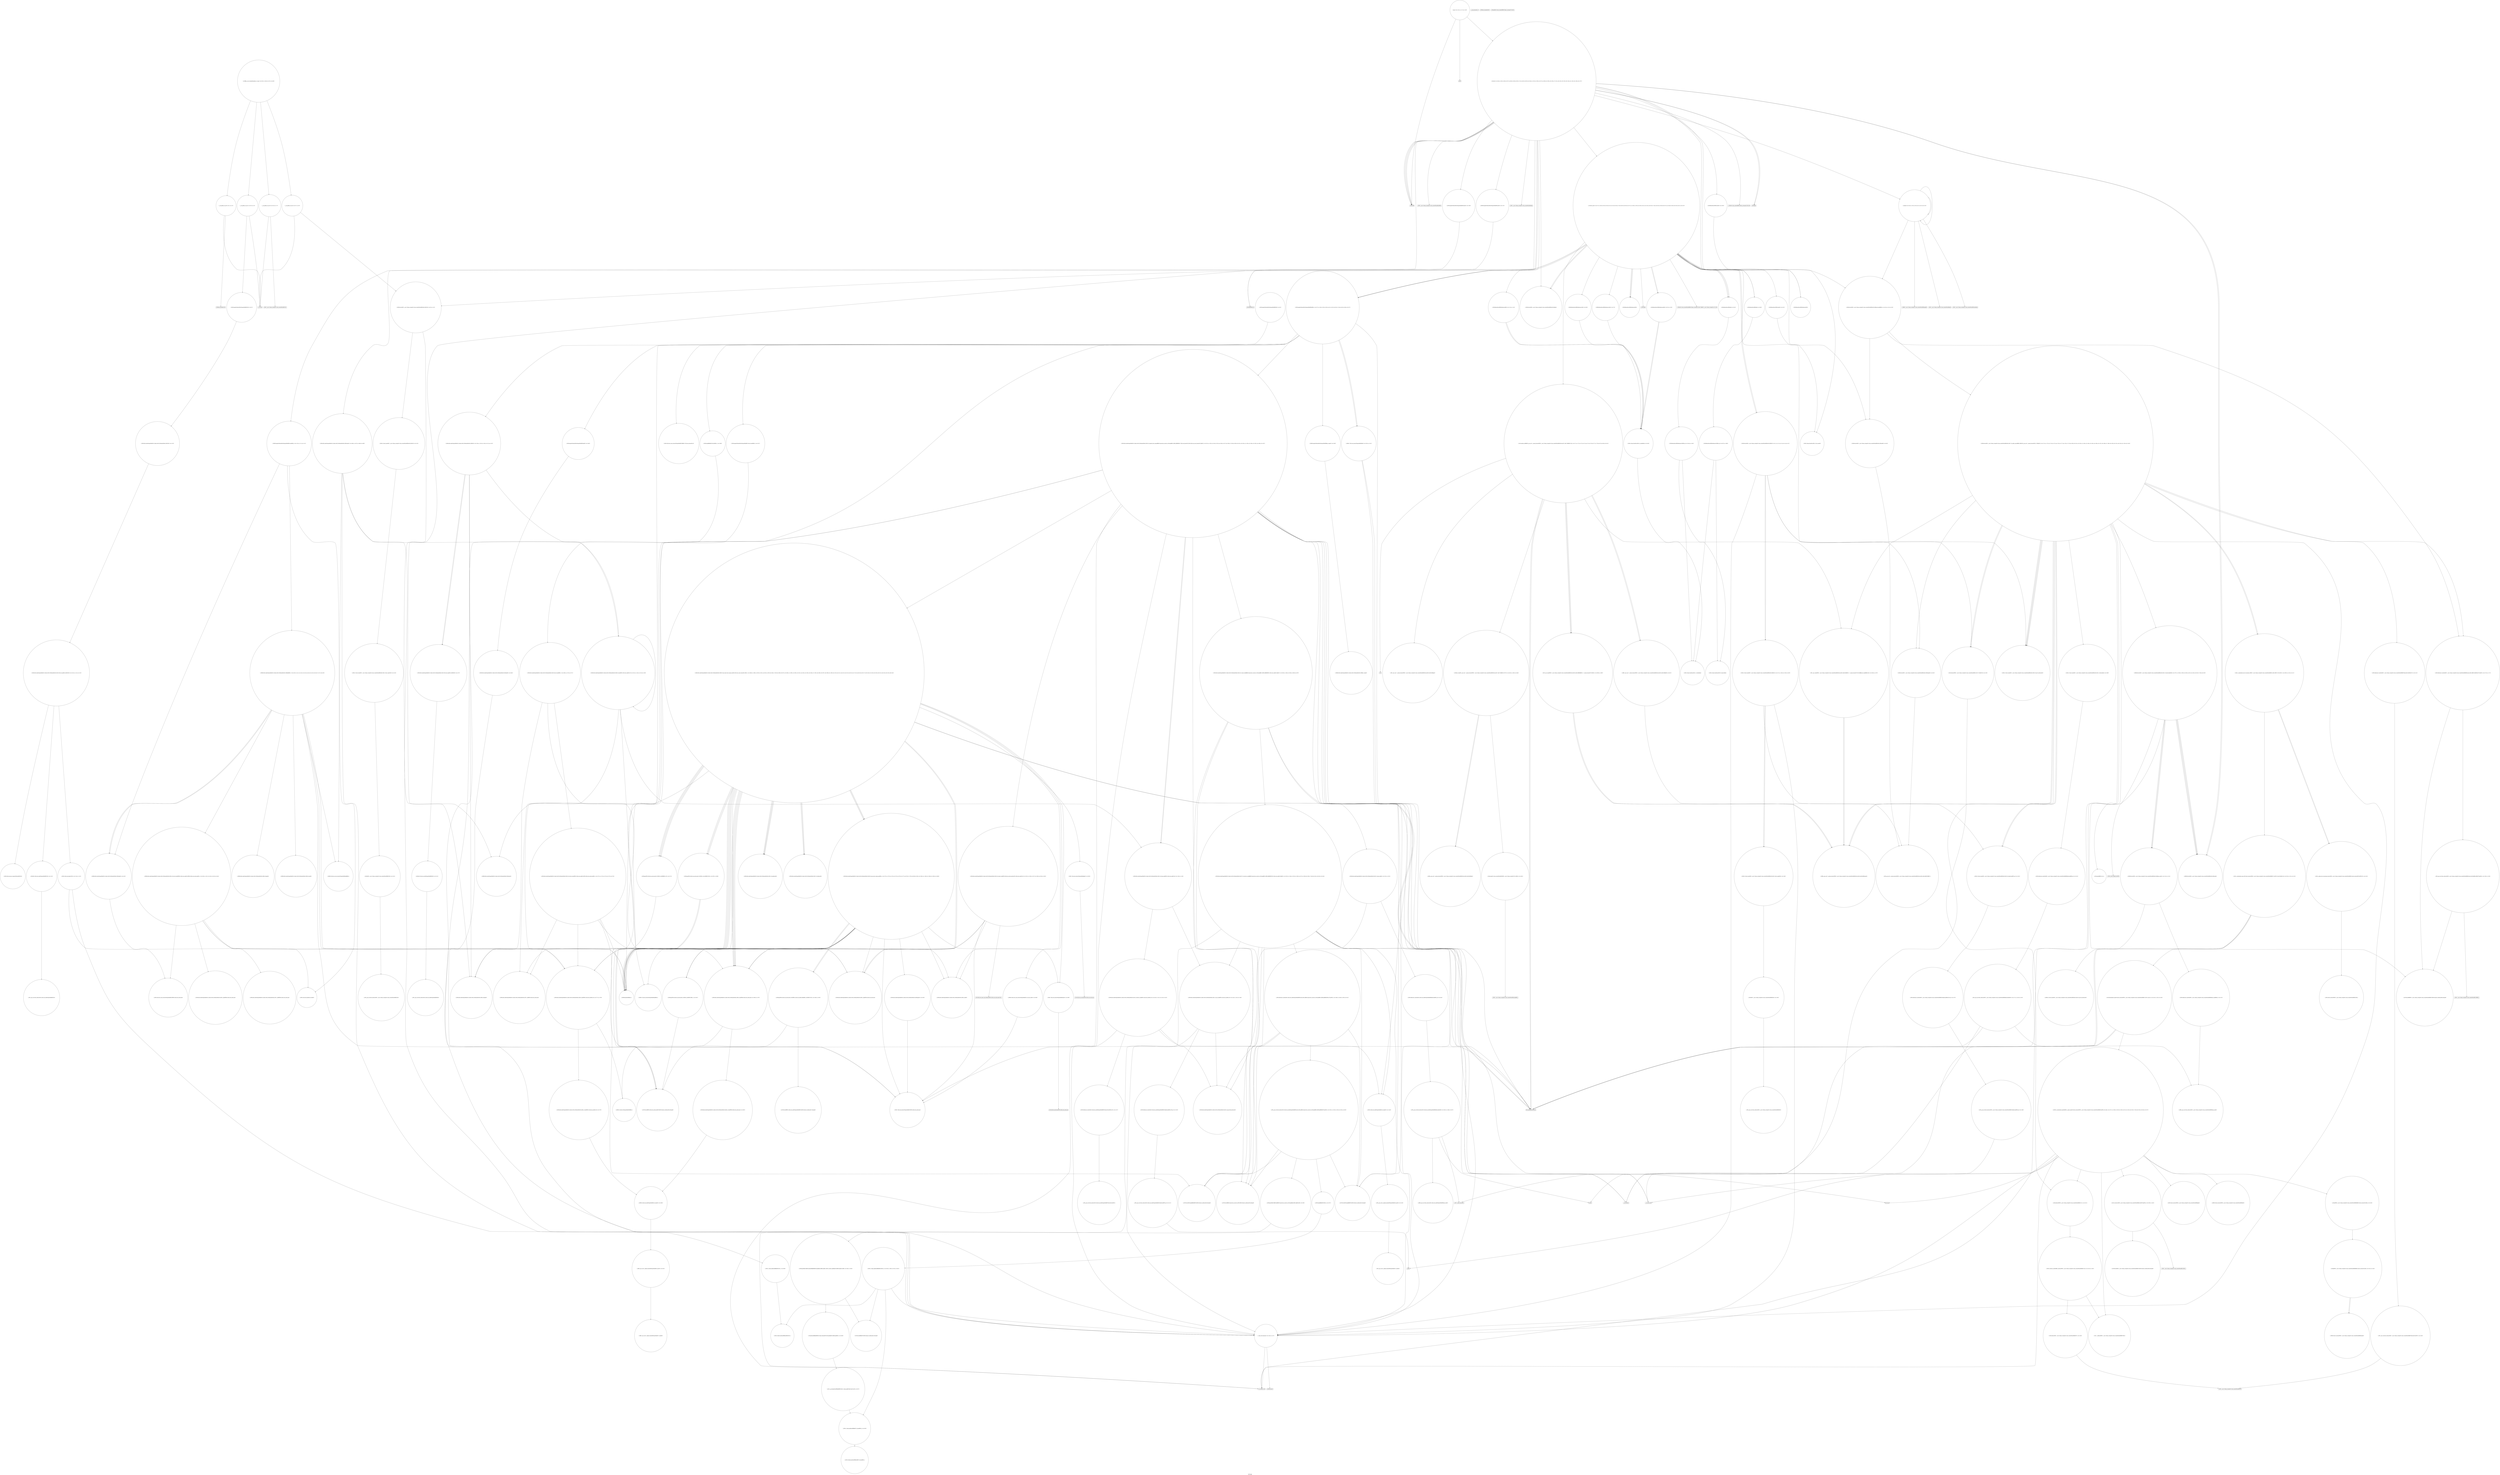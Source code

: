 digraph "Call Graph" {
	label="Call Graph";

	Node0x5558cc0a66e0 [shape=record,shape=circle,label="{__cxx_global_var_init|{<s0>1|<s1>2}}"];
	Node0x5558cc0a66e0:s0 -> Node0x5558cc0a6760[color=black];
	Node0x5558cc0a66e0:s1 -> Node0x5558cc4f1320[color=black];
	Node0x5558cc4f8be0 [shape=record,shape=circle,label="{_ZNSt11_Tuple_implILm0EJRKxEE7_M_headERS2_|{<s0>363}}"];
	Node0x5558cc4f8be0:s0 -> Node0x5558cc4f8ce0[color=black];
	Node0x5558cc4f2a20 [shape=record,shape=circle,label="{_ZN9__gnu_cxx13new_allocatorINSt7__cxx1112basic_stringIcSt11char_traitsIcESaIcEEEED2Ev}"];
	Node0x5558cc4f18a0 [shape=record,shape=circle,label="{_ZNSt6vectorINSt7__cxx1112basic_stringIcSt11char_traitsIcESaIcEEESaIS5_EE9push_backERKS5_|{<s0>24|<s1>25|<s2>26}}"];
	Node0x5558cc4f18a0:s0 -> Node0x5558cc4f2aa0[color=black];
	Node0x5558cc4f18a0:s1 -> Node0x5558cc4f2220[color=black];
	Node0x5558cc4f18a0:s2 -> Node0x5558cc4f2b20[color=black];
	Node0x5558cc4f52c0 [shape=record,shape=circle,label="{_ZNSt17_Rb_tree_iteratorISt4pairIKxiEEmmEv|{<s0>389}}"];
	Node0x5558cc4f52c0:s0 -> Node0x5558cc4f56c0[color=black];
	Node0x5558cc4f3120 [shape=record,shape=circle,label="{_ZNKSt6vectorINSt7__cxx1112basic_stringIcSt11char_traitsIcESaIcEEESaIS5_EE8max_sizeEv|{<s0>213|<s1>214}}"];
	Node0x5558cc4f3120:s0 -> Node0x5558cc4f3320[color=black];
	Node0x5558cc4f3120:s1 -> Node0x5558cc4f32a0[color=black];
	Node0x5558cc4f1fa0 [shape=record,shape=Mrecord,label="{__gxx_personality_v0}"];
	Node0x5558cc4f59c0 [shape=record,shape=circle,label="{_ZN9__gnu_cxxneIPNSt7__cxx1112basic_stringIcSt11char_traitsIcESaIcEEESt6vectorIS6_SaIS6_EEEEbRKNS_17__normal_iteratorIT_T0_EESG_|{<s0>399|<s1>400}}"];
	Node0x5558cc4f59c0:s0 -> Node0x5558cc4f2f20[color=black];
	Node0x5558cc4f59c0:s1 -> Node0x5558cc4f2f20[color=black];
	Node0x5558cc4f3820 [shape=record,shape=circle,label="{_ZNSt20__uninitialized_copyILb0EE13__uninit_copyISt13move_iteratorIPNSt7__cxx1112basic_stringIcSt11char_traitsIcESaIcEEEES9_EET0_T_SC_SB_|{<s0>227|<s1>228|<s2>229|<s3>230|<s4>231|<s5>232|<s6>233|<s7>234|<s8>235|<s9>236|<s10>237}}"];
	Node0x5558cc4f3820:s0 -> Node0x5558cc4f38a0[color=black];
	Node0x5558cc4f3820:s1 -> Node0x5558cc4f4f40[color=black];
	Node0x5558cc4f3820:s2 -> Node0x5558cc4f71e0[color=black];
	Node0x5558cc4f3820:s3 -> Node0x5558cc4f3920[color=black];
	Node0x5558cc4f3820:s4 -> Node0x5558cc4f7260[color=black];
	Node0x5558cc4f3820:s5 -> Node0x5558cc4f3f40[color=black];
	Node0x5558cc4f3820:s6 -> Node0x5558cc4f4dc0[color=black];
	Node0x5558cc4f3820:s7 -> Node0x5558cc4f3020[color=black];
	Node0x5558cc4f3820:s8 -> Node0x5558cc4f30a0[color=black];
	Node0x5558cc4f3820:s9 -> Node0x5558cc4f72e0[color=black];
	Node0x5558cc4f3820:s10 -> Node0x5558cc4f3ec0[color=black];
	Node0x5558cc4f26a0 [shape=record,shape=circle,label="{_ZNKSt6vectorINSt7__cxx1112basic_stringIcSt11char_traitsIcESaIcEEESaIS5_EE4sizeEv}"];
	Node0x5558cc4f60c0 [shape=record,shape=circle,label="{_ZNKSt8_Rb_treeIxSt4pairIKxiESt10_Select1stIS2_ESt4lessIxESaIS2_EE6_M_endEv}"];
	Node0x5558cc4f7760 [shape=record,shape=circle,label="{_ZNSt12_Base_bitsetILm1EE10_M_getwordEm}"];
	Node0x5558cc4f3dc0 [shape=record,shape=circle,label="{_ZN9__gnu_cxx13new_allocatorISt13_Rb_tree_nodeISt4pairIKxiEEEC2Ev}"];
	Node0x5558cc4f7e60 [shape=record,shape=circle,label="{_ZNSt8_Rb_treeIxSt4pairIKxiESt10_Select1stIS2_ESt4lessIxESaIS2_EE6_M_endEv}"];
	Node0x5558cc4f44c0 [shape=record,shape=circle,label="{_ZNSt16allocator_traitsISaISt13_Rb_tree_nodeISt4pairIKxiEEEE7destroyIS3_EEvRS5_PT_|{<s0>147}}"];
	Node0x5558cc4f44c0:s0 -> Node0x5558cc4f4640[color=black];
	Node0x5558cc4f8560 [shape=record,shape=circle,label="{_ZNSt8_Rb_treeIxSt4pairIKxiESt10_Select1stIS2_ESt4lessIxESaIS2_EE29_M_get_insert_hint_unique_posESt23_Rb_tree_const_iteratorIS2_ERS1_|{<s0>288|<s1>289|<s2>290|<s3>291|<s4>292|<s5>293|<s6>294|<s7>295|<s8>296|<s9>297|<s10>298|<s11>299|<s12>300|<s13>301|<s14>302|<s15>303|<s16>304|<s17>305|<s18>306|<s19>307|<s20>308|<s21>309|<s22>310|<s23>311|<s24>312|<s25>313|<s26>314|<s27>315|<s28>316|<s29>317|<s30>318|<s31>319|<s32>320|<s33>321|<s34>322|<s35>323|<s36>324}}"];
	Node0x5558cc4f8560:s0 -> Node0x5558cc4f8ee0[color=black];
	Node0x5558cc4f8560:s1 -> Node0x5558cc4f7e60[color=black];
	Node0x5558cc4f8560:s2 -> Node0x5558cc4f8f60[color=black];
	Node0x5558cc4f8560:s3 -> Node0x5558cc4f9060[color=black];
	Node0x5558cc4f8560:s4 -> Node0x5558cc4f8fe0[color=black];
	Node0x5558cc4f8560:s5 -> Node0x5558cc4f7ae0[color=black];
	Node0x5558cc4f8560:s6 -> Node0x5558cc4f9060[color=black];
	Node0x5558cc4f8560:s7 -> Node0x5558cc4f90e0[color=black];
	Node0x5558cc4f8560:s8 -> Node0x5558cc4f9160[color=black];
	Node0x5558cc4f8560:s9 -> Node0x5558cc4f8fe0[color=black];
	Node0x5558cc4f8560:s10 -> Node0x5558cc4f7ae0[color=black];
	Node0x5558cc4f8560:s11 -> Node0x5558cc4f37a0[color=black];
	Node0x5558cc4f8560:s12 -> Node0x5558cc4f51c0[color=black];
	Node0x5558cc4f8560:s13 -> Node0x5558cc4f51c0[color=black];
	Node0x5558cc4f8560:s14 -> Node0x5558cc4f51c0[color=black];
	Node0x5558cc4f8560:s15 -> Node0x5558cc4f5240[color=black];
	Node0x5558cc4f8560:s16 -> Node0x5558cc4f52c0[color=black];
	Node0x5558cc4f8560:s17 -> Node0x5558cc4f8fe0[color=black];
	Node0x5558cc4f8560:s18 -> Node0x5558cc4f7ae0[color=black];
	Node0x5558cc4f8560:s19 -> Node0x5558cc4f4240[color=black];
	Node0x5558cc4f8560:s20 -> Node0x5558cc4f90e0[color=black];
	Node0x5558cc4f8560:s21 -> Node0x5558cc4f5240[color=black];
	Node0x5558cc4f8560:s22 -> Node0x5558cc4f9160[color=black];
	Node0x5558cc4f8560:s23 -> Node0x5558cc4f8fe0[color=black];
	Node0x5558cc4f8560:s24 -> Node0x5558cc4f7ae0[color=black];
	Node0x5558cc4f8560:s25 -> Node0x5558cc4f37a0[color=black];
	Node0x5558cc4f8560:s26 -> Node0x5558cc4f9060[color=black];
	Node0x5558cc4f8560:s27 -> Node0x5558cc4f9060[color=black];
	Node0x5558cc4f8560:s28 -> Node0x5558cc4f90e0[color=black];
	Node0x5558cc4f8560:s29 -> Node0x5558cc4f5340[color=black];
	Node0x5558cc4f8560:s30 -> Node0x5558cc4f8fe0[color=black];
	Node0x5558cc4f8560:s31 -> Node0x5558cc4f7ae0[color=black];
	Node0x5558cc4f8560:s32 -> Node0x5558cc4f4240[color=black];
	Node0x5558cc4f8560:s33 -> Node0x5558cc4f90e0[color=black];
	Node0x5558cc4f8560:s34 -> Node0x5558cc4f5240[color=black];
	Node0x5558cc4f8560:s35 -> Node0x5558cc4f9160[color=black];
	Node0x5558cc4f8560:s36 -> Node0x5558cc4f53c0[color=black];
	Node0x5558cc4f4bc0 [shape=record,shape=circle,label="{_ZN9__gnu_cxx13new_allocatorINSt7__cxx1112basic_stringIcSt11char_traitsIcESaIcEEEEC2Ev}"];
	Node0x5558cc0a6760 [shape=record,shape=Mrecord,label="{_ZNSt8ios_base4InitC1Ev}"];
	Node0x5558cc4f8c60 [shape=record,shape=circle,label="{_ZNSt10_Head_baseILm0ERKxLb0EEC2ES1_}"];
	Node0x5558cc4f2aa0 [shape=record,shape=circle,label="{_ZNSt16allocator_traitsISaINSt7__cxx1112basic_stringIcSt11char_traitsIcESaIcEEEEE9constructIS5_JRKS5_EEEvRS6_PT_DpOT0_|{<s0>170|<s1>171}}"];
	Node0x5558cc4f2aa0:s0 -> Node0x5558cc4f2c20[color=black];
	Node0x5558cc4f2aa0:s1 -> Node0x5558cc4f2ba0[color=black];
	Node0x5558cc4f1920 [shape=record,shape=Mrecord,label="{_ZNSt7__cxx1112basic_stringIcSt11char_traitsIcESaIcEEpLEc}"];
	Node0x5558cc4f5340 [shape=record,shape=circle,label="{_ZNSt17_Rb_tree_iteratorISt4pairIKxiEEppEv|{<s0>390}}"];
	Node0x5558cc4f5340:s0 -> Node0x5558cc4f5740[color=black];
	Node0x5558cc4f31a0 [shape=record,shape=Mrecord,label="{_ZSt20__throw_length_errorPKc}"];
	Node0x5558cc4f2020 [shape=record,shape=circle,label="{_ZNKSt6bitsetILm20EE9referencecvbEv|{<s0>70}}"];
	Node0x5558cc4f2020:s0 -> Node0x5558cc4f7860[color=black];
	Node0x5558cc4f5a40 [shape=record,shape=circle,label="{_ZNK9__gnu_cxx17__normal_iteratorIPNSt7__cxx1112basic_stringIcSt11char_traitsIcESaIcEEESt6vectorIS6_SaIS6_EEEplEl|{<s0>401}}"];
	Node0x5558cc4f5a40:s0 -> Node0x5558cc4f5940[color=black];
	Node0x5558cc4f38a0 [shape=record,shape=circle,label="{_ZStneIPNSt7__cxx1112basic_stringIcSt11char_traitsIcESaIcEEEEbRKSt13move_iteratorIT_ESB_|{<s0>238}}"];
	Node0x5558cc4f38a0:s0 -> Node0x5558cc4f7360[color=black];
	Node0x5558cc4f2720 [shape=record,shape=Mrecord,label="{_ZNSt7__cxx1112basic_stringIcSt11char_traitsIcESaIcEEixEm}"];
	Node0x5558cc4f6140 [shape=record,shape=circle,label="{_ZNSt8_Rb_treeIxSt4pairIKxiESt10_Select1stIS2_ESt4lessIxESaIS2_EE7_S_leftEPKSt18_Rb_tree_node_base}"];
	Node0x5558cc4f77e0 [shape=record,shape=circle,label="{_ZNSt12_Base_bitsetILm1EE11_S_whichbitEm}"];
	Node0x5558cc4f3e40 [shape=record,shape=circle,label="{_ZNSt15_Rb_tree_header8_M_resetEv}"];
	Node0x5558cc4f7ee0 [shape=record,shape=circle,label="{_ZNSt8_Rb_treeIxSt4pairIKxiESt10_Select1stIS2_ESt4lessIxESaIS2_EE6_S_keyEPKSt13_Rb_tree_nodeIS2_E|{<s0>277|<s1>278}}"];
	Node0x5558cc4f7ee0:s0 -> Node0x5558cc4f8060[color=black];
	Node0x5558cc4f7ee0:s1 -> Node0x5558cc4f7fe0[color=black];
	Node0x5558cc4f4540 [shape=record,shape=circle,label="{_ZNSt8_Rb_treeIxSt4pairIKxiESt10_Select1stIS2_ESt4lessIxESaIS2_EE21_M_get_Node_allocatorEv}"];
	Node0x5558cc4f85e0 [shape=record,shape=circle,label="{_ZNSt8_Rb_treeIxSt4pairIKxiESt10_Select1stIS2_ESt4lessIxESaIS2_EE14_M_insert_nodeEPSt18_Rb_tree_node_baseSA_PSt13_Rb_tree_nodeIS2_E|{<s0>325|<s1>326|<s2>327|<s3>328|<s4>329|<s5>330}}"];
	Node0x5558cc4f85e0:s0 -> Node0x5558cc4f7e60[color=black];
	Node0x5558cc4f85e0:s1 -> Node0x5558cc4f7ee0[color=black];
	Node0x5558cc4f85e0:s2 -> Node0x5558cc4f8fe0[color=black];
	Node0x5558cc4f85e0:s3 -> Node0x5558cc4f7ae0[color=black];
	Node0x5558cc4f85e0:s4 -> Node0x5558cc4f57c0[color=black];
	Node0x5558cc4f85e0:s5 -> Node0x5558cc4f7f60[color=black];
	Node0x5558cc4f4c40 [shape=record,shape=circle,label="{_ZSt8_DestroyIPNSt7__cxx1112basic_stringIcSt11char_traitsIcESaIcEEES5_EvT_S7_RSaIT0_E|{<s0>156}}"];
	Node0x5558cc4f4c40:s0 -> Node0x5558cc4f4dc0[color=black];
	Node0x5558cc4f12a0 [shape=record,shape=Mrecord,label="{_ZNSt8ios_base4InitD1Ev}"];
	Node0x5558cc4f8ce0 [shape=record,shape=circle,label="{_ZNSt10_Head_baseILm0ERKxLb0EE7_M_headERS2_}"];
	Node0x5558cc4f2b20 [shape=record,shape=circle,label="{_ZNSt6vectorINSt7__cxx1112basic_stringIcSt11char_traitsIcESaIcEEESaIS5_EE17_M_realloc_insertIJRKS5_EEEvN9__gnu_cxx17__normal_iteratorIPS5_S7_EEDpOT_|{<s0>172|<s1>173|<s2>174|<s3>175|<s4>176|<s5>177|<s6>178|<s7>179|<s8>180|<s9>181|<s10>182|<s11>183|<s12>184|<s13>185|<s14>186|<s15>187|<s16>188|<s17>189|<s18>190|<s19>191|<s20>192|<s21>193|<s22>194}}"];
	Node0x5558cc4f2b20:s0 -> Node0x5558cc4f2d20[color=black];
	Node0x5558cc4f2b20:s1 -> Node0x5558cc4f21a0[color=black];
	Node0x5558cc4f2b20:s2 -> Node0x5558cc4f2da0[color=black];
	Node0x5558cc4f2b20:s3 -> Node0x5558cc4f2e20[color=black];
	Node0x5558cc4f2b20:s4 -> Node0x5558cc4f2c20[color=black];
	Node0x5558cc4f2b20:s5 -> Node0x5558cc4f2aa0[color=black];
	Node0x5558cc4f2b20:s6 -> Node0x5558cc4f2f20[color=black];
	Node0x5558cc4f2b20:s7 -> Node0x5558cc4f4cc0[color=black];
	Node0x5558cc4f2b20:s8 -> Node0x5558cc4f2ea0[color=black];
	Node0x5558cc4f2b20:s9 -> Node0x5558cc4f2f20[color=black];
	Node0x5558cc4f2b20:s10 -> Node0x5558cc4f4cc0[color=black];
	Node0x5558cc4f2b20:s11 -> Node0x5558cc4f2ea0[color=black];
	Node0x5558cc4f2b20:s12 -> Node0x5558cc4f3f40[color=black];
	Node0x5558cc4f2b20:s13 -> Node0x5558cc4f2fa0[color=black];
	Node0x5558cc4f2b20:s14 -> Node0x5558cc4f30a0[color=black];
	Node0x5558cc4f2b20:s15 -> Node0x5558cc4f4cc0[color=black];
	Node0x5558cc4f2b20:s16 -> Node0x5558cc4f4c40[color=black];
	Node0x5558cc4f2b20:s17 -> Node0x5558cc4f4fc0[color=black];
	Node0x5558cc4f2b20:s18 -> Node0x5558cc4f3020[color=black];
	Node0x5558cc4f2b20:s19 -> Node0x5558cc4f4cc0[color=black];
	Node0x5558cc4f2b20:s20 -> Node0x5558cc4f4c40[color=black];
	Node0x5558cc4f2b20:s21 -> Node0x5558cc4f4fc0[color=black];
	Node0x5558cc4f2b20:s22 -> Node0x5558cc4f3ec0[color=black];
	Node0x5558cc4f19a0 [shape=record,shape=Mrecord,label="{_ZNSt7__cxx1112basic_stringIcSt11char_traitsIcESaIcEE5eraseEmm}"];
	Node0x5558cc4f53c0 [shape=record,shape=circle,label="{_ZNSt4pairIPSt18_Rb_tree_node_baseS1_EC2IRS1_Lb1EEEOT_RKS1_|{<s0>391}}"];
	Node0x5558cc4f53c0:s0 -> Node0x5558cc4f54c0[color=black];
	Node0x5558cc4f3220 [shape=record,shape=circle,label="{_ZSt3maxImERKT_S2_S2_}"];
	Node0x5558cc4f20a0 [shape=record,shape=circle,label="{_ZNSt6vectorINSt7__cxx1112basic_stringIcSt11char_traitsIcESaIcEEESaIS5_EEixEm}"];
	Node0x5558cc4f5ac0 [shape=record,shape=Mrecord,label="{rand}"];
	Node0x5558cc4f3920 [shape=record,shape=circle,label="{_ZSt10_ConstructINSt7__cxx1112basic_stringIcSt11char_traitsIcESaIcEEEJS5_EEvPT_DpOT0_|{<s0>239|<s1>240}}"];
	Node0x5558cc4f3920:s0 -> Node0x5558cc4f7460[color=black];
	Node0x5558cc4f3920:s1 -> Node0x5558cc4f74e0[color=black];
	Node0x5558cc4f27a0 [shape=record,shape=circle,label="{_ZNKSt3mapIxiSt4lessIxESaISt4pairIKxiEEE5countERS3_|{<s0>110|<s1>111|<s2>112}}"];
	Node0x5558cc4f27a0:s0 -> Node0x5558cc4f5e40[color=black];
	Node0x5558cc4f27a0:s1 -> Node0x5558cc4f5f40[color=black];
	Node0x5558cc4f27a0:s2 -> Node0x5558cc4f5ec0[color=black];
	Node0x5558cc4f61c0 [shape=record,shape=circle,label="{_ZNSt8_Rb_treeIxSt4pairIKxiESt10_Select1stIS2_ESt4lessIxESaIS2_EE8_S_rightEPKSt18_Rb_tree_node_base}"];
	Node0x5558cc4f7860 [shape=record,shape=circle,label="{_ZNSt12_Base_bitsetILm1EE10_S_maskbitEm|{<s0>246}}"];
	Node0x5558cc4f7860:s0 -> Node0x5558cc4f77e0[color=black];
	Node0x5558cc4f3ec0 [shape=record,shape=circle,label="{__clang_call_terminate|{<s0>126|<s1>127}}"];
	Node0x5558cc4f3ec0:s0 -> Node0x5558cc4f3f40[color=black];
	Node0x5558cc4f3ec0:s1 -> Node0x5558cc4f3fc0[color=black];
	Node0x5558cc4f7f60 [shape=record,shape=circle,label="{_ZNSt17_Rb_tree_iteratorISt4pairIKxiEEC2EPSt18_Rb_tree_node_base}"];
	Node0x5558cc4f45c0 [shape=record,shape=circle,label="{_ZNSt13_Rb_tree_nodeISt4pairIKxiEE9_M_valptrEv|{<s0>148}}"];
	Node0x5558cc4f45c0:s0 -> Node0x5558cc4f46c0[color=black];
	Node0x5558cc4f8660 [shape=record,shape=circle,label="{_ZNSt8_Rb_treeIxSt4pairIKxiESt10_Select1stIS2_ESt4lessIxESaIS2_EE11_M_get_nodeEv|{<s0>331|<s1>332}}"];
	Node0x5558cc4f8660:s0 -> Node0x5558cc4f4540[color=black];
	Node0x5558cc4f8660:s1 -> Node0x5558cc4f8760[color=black];
	Node0x5558cc4f4cc0 [shape=record,shape=circle,label="{_ZNSt12_Vector_baseINSt7__cxx1112basic_stringIcSt11char_traitsIcESaIcEEESaIS5_EE19_M_get_Tp_allocatorEv}"];
	Node0x5558cc4f1320 [shape=record,shape=Mrecord,label="{__cxa_atexit}"];
	Node0x5558cc4f8d60 [shape=record,shape=circle,label="{_ZNSt4pairIKxiEC2IJRS0_EJLm0EEJEJEEERSt5tupleIJDpT_EERS4_IJDpT1_EESt12_Index_tupleIJXspT0_EEESD_IJXspT2_EEE|{<s0>364|<s1>365}}"];
	Node0x5558cc4f8d60:s0 -> Node0x5558cc4f8de0[color=black];
	Node0x5558cc4f8d60:s1 -> Node0x5558cc4f8b60[color=black];
	Node0x5558cc4f2ba0 [shape=record,shape=circle,label="{_ZN9__gnu_cxx13new_allocatorINSt7__cxx1112basic_stringIcSt11char_traitsIcESaIcEEEE9constructIS6_JRKS6_EEEvPT_DpOT0_|{<s0>195|<s1>196}}"];
	Node0x5558cc4f2ba0:s0 -> Node0x5558cc4f2c20[color=black];
	Node0x5558cc4f2ba0:s1 -> Node0x5558cc4f2ca0[color=black];
	Node0x5558cc4f1a20 [shape=record,shape=Mrecord,label="{_ZNKSt7__cxx1112basic_stringIcSt11char_traitsIcESaIcEE6lengthEv}"];
	Node0x5558cc4f5440 [shape=record,shape=circle,label="{_ZNSt8_Rb_treeIxSt4pairIKxiESt10_Select1stIS2_ESt4lessIxESaIS2_EE8_S_valueEPKSt18_Rb_tree_node_base|{<s0>392}}"];
	Node0x5558cc4f5440:s0 -> Node0x5558cc4f80e0[color=black];
	Node0x5558cc4f32a0 [shape=record,shape=circle,label="{_ZNSt16allocator_traitsISaINSt7__cxx1112basic_stringIcSt11char_traitsIcESaIcEEEEE8max_sizeERKS6_|{<s0>215}}"];
	Node0x5558cc4f32a0:s0 -> Node0x5558cc4f33a0[color=black];
	Node0x5558cc4f2120 [shape=record,shape=circle,label="{_ZSt14random_shuffleIN9__gnu_cxx17__normal_iteratorIPNSt7__cxx1112basic_stringIcSt11char_traitsIcESaIcEEESt6vectorIS7_SaIS7_EEEEEvT_SD_|{<s0>71|<s1>72|<s2>73|<s3>74|<s4>75|<s5>76|<s6>77|<s7>78|<s8>79|<s9>80|<s10>81}}"];
	Node0x5558cc4f2120:s0 -> Node0x5558cc4f59c0[color=black];
	Node0x5558cc4f2120:s1 -> Node0x5558cc4f5a40[color=black];
	Node0x5558cc4f2120:s2 -> Node0x5558cc4f59c0[color=black];
	Node0x5558cc4f2120:s3 -> Node0x5558cc4f5ac0[color=black];
	Node0x5558cc4f2120:s4 -> Node0x5558cc4f2da0[color=black];
	Node0x5558cc4f2120:s5 -> Node0x5558cc4f5a40[color=black];
	Node0x5558cc4f2120:s6 -> Node0x5558cc4f59c0[color=black];
	Node0x5558cc4f2120:s7 -> Node0x5558cc4f37a0[color=black];
	Node0x5558cc4f2120:s8 -> Node0x5558cc4f37a0[color=black];
	Node0x5558cc4f2120:s9 -> Node0x5558cc4f5b40[color=black];
	Node0x5558cc4f2120:s10 -> Node0x5558cc4f5bc0[color=black];
	Node0x5558cc4f5b40 [shape=record,shape=circle,label="{_ZSt9iter_swapIN9__gnu_cxx17__normal_iteratorIPNSt7__cxx1112basic_stringIcSt11char_traitsIcESaIcEEESt6vectorIS7_SaIS7_EEEESC_EvT_T0_|{<s0>402|<s1>403|<s2>404}}"];
	Node0x5558cc4f5b40:s0 -> Node0x5558cc4f5cc0[color=black];
	Node0x5558cc4f5b40:s1 -> Node0x5558cc4f5cc0[color=black];
	Node0x5558cc4f5b40:s2 -> Node0x5558cc4f5c40[color=black];
	Node0x5558cc4f71e0 [shape=record,shape=circle,label="{_ZNKSt13move_iteratorIPNSt7__cxx1112basic_stringIcSt11char_traitsIcESaIcEEEEdeEv}"];
	Node0x5558cc4f2820 [shape=record,shape=circle,label="{_ZNSt6bitsetILm30EE9referenceaSEb|{<s0>113|<s1>114}}"];
	Node0x5558cc4f2820:s0 -> Node0x5558cc4f7860[color=black];
	Node0x5558cc4f2820:s1 -> Node0x5558cc4f7860[color=black];
	Node0x5558cc4f6240 [shape=record,shape=circle,label="{_ZNSt23_Rb_tree_const_iteratorISt4pairIKxiEEC2EPKSt18_Rb_tree_node_base}"];
	Node0x5558cc4f78e0 [shape=record,shape=circle,label="{_ZNSt3mapIxiSt4lessIxESaISt4pairIKxiEEE11lower_boundERS3_|{<s0>247}}"];
	Node0x5558cc4f78e0:s0 -> Node0x5558cc4f7d60[color=black];
	Node0x5558cc4f3f40 [shape=record,shape=Mrecord,label="{__cxa_begin_catch}"];
	Node0x5558cc4f7fe0 [shape=record,shape=circle,label="{_ZNKSt10_Select1stISt4pairIKxiEEclERKS2_}"];
	Node0x5558cc4f4640 [shape=record,shape=circle,label="{_ZN9__gnu_cxx13new_allocatorISt13_Rb_tree_nodeISt4pairIKxiEEE7destroyIS4_EEvPT_}"];
	Node0x5558cc4f86e0 [shape=record,shape=circle,label="{_ZNSt8_Rb_treeIxSt4pairIKxiESt10_Select1stIS2_ESt4lessIxESaIS2_EE17_M_construct_nodeIJRKSt21piecewise_construct_tSt5tupleIJRS1_EESD_IJEEEEEvPSt13_Rb_tree_nodeIS2_EDpOT_|{<s0>333|<s1>334|<s2>335|<s3>336|<s4>337|<s5>338|<s6>339|<s7>340|<s8>341|<s9>342|<s10>343}}"];
	Node0x5558cc4f86e0:s0 -> Node0x5558cc4f4540[color=black];
	Node0x5558cc4f86e0:s1 -> Node0x5558cc4f45c0[color=black];
	Node0x5558cc4f86e0:s2 -> Node0x5558cc4f83e0[color=black];
	Node0x5558cc4f86e0:s3 -> Node0x5558cc4f8460[color=black];
	Node0x5558cc4f86e0:s4 -> Node0x5558cc4f84e0[color=black];
	Node0x5558cc4f86e0:s5 -> Node0x5558cc4f88e0[color=black];
	Node0x5558cc4f86e0:s6 -> Node0x5558cc4f3f40[color=black];
	Node0x5558cc4f86e0:s7 -> Node0x5558cc4f4440[color=black];
	Node0x5558cc4f86e0:s8 -> Node0x5558cc4f3020[color=black];
	Node0x5558cc4f86e0:s9 -> Node0x5558cc4f30a0[color=black];
	Node0x5558cc4f86e0:s10 -> Node0x5558cc4f3ec0[color=black];
	Node0x5558cc4f4d40 [shape=record,shape=circle,label="{_ZNSt12_Vector_baseINSt7__cxx1112basic_stringIcSt11char_traitsIcESaIcEEESaIS5_EED2Ev|{<s0>157|<s1>158|<s2>159|<s3>160}}"];
	Node0x5558cc4f4d40:s0 -> Node0x5558cc4f4fc0[color=black];
	Node0x5558cc4f4d40:s1 -> Node0x5558cc4f5040[color=black];
	Node0x5558cc4f4d40:s2 -> Node0x5558cc4f5040[color=black];
	Node0x5558cc4f4d40:s3 -> Node0x5558cc4f3ec0[color=black];
	Node0x5558cc4f13a0 [shape=record,shape=circle,label="{__cxx_global_var_init.1|{<s0>3|<s1>4}}"];
	Node0x5558cc4f13a0:s0 -> Node0x5558cc4f1420[color=black];
	Node0x5558cc4f13a0:s1 -> Node0x5558cc4f1320[color=black];
	Node0x5558cc4f8de0 [shape=record,shape=circle,label="{_ZSt3getILm0EJRKxEERNSt13tuple_elementIXT_ESt5tupleIJDpT0_EEE4typeERS6_|{<s0>366}}"];
	Node0x5558cc4f8de0:s0 -> Node0x5558cc4f8e60[color=black];
	Node0x5558cc4f2c20 [shape=record,shape=circle,label="{_ZSt7forwardIRKNSt7__cxx1112basic_stringIcSt11char_traitsIcESaIcEEEEOT_RNSt16remove_referenceIS8_E4typeE}"];
	Node0x5558cc4f1aa0 [shape=record,shape=circle,label="{_Z10solve_casev|{<s0>27|<s1>28|<s2>29|<s3>30|<s4>31|<s5>32|<s6>33|<s7>34|<s8>35|<s9>36|<s10>37|<s11>38|<s12>39|<s13>40|<s14>41|<s15>42|<s16>43|<s17>44|<s18>45|<s19>46|<s20>47|<s21>48|<s22>49|<s23>50|<s24>51|<s25>52}}"];
	Node0x5558cc4f1aa0:s0 -> Node0x5558cc4f1b20[color=black];
	Node0x5558cc4f1aa0:s1 -> Node0x5558cc4f1ba0[color=black];
	Node0x5558cc4f1aa0:s2 -> Node0x5558cc4f1c20[color=black];
	Node0x5558cc4f1aa0:s3 -> Node0x5558cc4f1ca0[color=black];
	Node0x5558cc4f1aa0:s4 -> Node0x5558cc4f1d20[color=black];
	Node0x5558cc4f1aa0:s5 -> Node0x5558cc4f1da0[color=black];
	Node0x5558cc4f1aa0:s6 -> Node0x5558cc4f1e20[color=black];
	Node0x5558cc4f1aa0:s7 -> Node0x5558cc4f1ea0[color=black];
	Node0x5558cc4f1aa0:s8 -> Node0x5558cc4f1f20[color=black];
	Node0x5558cc4f1aa0:s9 -> Node0x5558cc4f1ba0[color=black];
	Node0x5558cc4f1aa0:s10 -> Node0x5558cc4f1c20[color=black];
	Node0x5558cc4f1aa0:s11 -> Node0x5558cc4f1ca0[color=black];
	Node0x5558cc4f1aa0:s12 -> Node0x5558cc4f15a0[color=black];
	Node0x5558cc4f1aa0:s13 -> Node0x5558cc4f1ba0[color=black];
	Node0x5558cc4f1aa0:s14 -> Node0x5558cc4f2020[color=black];
	Node0x5558cc4f1aa0:s15 -> Node0x5558cc4f1ca0[color=black];
	Node0x5558cc4f1aa0:s16 -> Node0x5558cc4f20a0[color=black];
	Node0x5558cc4f1aa0:s17 -> Node0x5558cc4f18a0[color=black];
	Node0x5558cc4f1aa0:s18 -> Node0x5558cc4f1620[color=black];
	Node0x5558cc4f1aa0:s19 -> Node0x5558cc4f21a0[color=black];
	Node0x5558cc4f1aa0:s20 -> Node0x5558cc4f2220[color=black];
	Node0x5558cc4f1aa0:s21 -> Node0x5558cc4f2120[color=black];
	Node0x5558cc4f1aa0:s22 -> Node0x5558cc4f20a0[color=black];
	Node0x5558cc4f1aa0:s23 -> Node0x5558cc4f22a0[color=black];
	Node0x5558cc4f1aa0:s24 -> Node0x5558cc4f2320[color=black];
	Node0x5558cc4f1aa0:s25 -> Node0x5558cc4f1620[color=black];
	Node0x5558cc4f54c0 [shape=record,shape=circle,label="{_ZSt7forwardIRPSt18_Rb_tree_node_baseEOT_RNSt16remove_referenceIS3_E4typeE}"];
	Node0x5558cc4f3320 [shape=record,shape=circle,label="{_ZNKSt12_Vector_baseINSt7__cxx1112basic_stringIcSt11char_traitsIcESaIcEEESaIS5_EE19_M_get_Tp_allocatorEv}"];
	Node0x5558cc4f21a0 [shape=record,shape=circle,label="{_ZNSt6vectorINSt7__cxx1112basic_stringIcSt11char_traitsIcESaIcEEESaIS5_EE5beginEv|{<s0>82}}"];
	Node0x5558cc4f21a0:s0 -> Node0x5558cc4f5940[color=black];
	Node0x5558cc4f5bc0 [shape=record,shape=circle,label="{_ZN9__gnu_cxx17__normal_iteratorIPNSt7__cxx1112basic_stringIcSt11char_traitsIcESaIcEEESt6vectorIS6_SaIS6_EEEppEv}"];
	Node0x5558cc4f7260 [shape=record,shape=circle,label="{_ZNSt13move_iteratorIPNSt7__cxx1112basic_stringIcSt11char_traitsIcESaIcEEEEppEv}"];
	Node0x5558cc4f28a0 [shape=record,shape=Mrecord,label="{_ZStlsISt11char_traitsIcEERSt13basic_ostreamIcT_ES5_PKc}"];
	Node0x5558cc4f62c0 [shape=record,shape=circle,label="{_GLOBAL__sub_I_SergeyRogulenko_2_0.cpp|{<s0>425|<s1>426|<s2>427|<s3>428}}"];
	Node0x5558cc4f62c0:s0 -> Node0x5558cc0a66e0[color=black];
	Node0x5558cc4f62c0:s1 -> Node0x5558cc4f13a0[color=black];
	Node0x5558cc4f62c0:s2 -> Node0x5558cc4f1520[color=black];
	Node0x5558cc4f62c0:s3 -> Node0x5558cc4f16a0[color=black];
	Node0x5558cc4f7960 [shape=record,shape=circle,label="{_ZNKSt17_Rb_tree_iteratorISt4pairIKxiEEeqERKS3_}"];
	Node0x5558cc4f3fc0 [shape=record,shape=Mrecord,label="{_ZSt9terminatev}"];
	Node0x5558cc4f8060 [shape=record,shape=circle,label="{_ZNSt8_Rb_treeIxSt4pairIKxiESt10_Select1stIS2_ESt4lessIxESaIS2_EE8_S_valueEPKSt13_Rb_tree_nodeIS2_E|{<s0>279}}"];
	Node0x5558cc4f8060:s0 -> Node0x5558cc4f80e0[color=black];
	Node0x5558cc4f46c0 [shape=record,shape=circle,label="{_ZN9__gnu_cxx16__aligned_membufISt4pairIKxiEE6_M_ptrEv|{<s0>149}}"];
	Node0x5558cc4f46c0:s0 -> Node0x5558cc4f4740[color=black];
	Node0x5558cc4f8760 [shape=record,shape=circle,label="{_ZNSt16allocator_traitsISaISt13_Rb_tree_nodeISt4pairIKxiEEEE8allocateERS5_m|{<s0>344}}"];
	Node0x5558cc4f8760:s0 -> Node0x5558cc4f87e0[color=black];
	Node0x5558cc4f4dc0 [shape=record,shape=circle,label="{_ZSt8_DestroyIPNSt7__cxx1112basic_stringIcSt11char_traitsIcESaIcEEEEvT_S7_|{<s0>161}}"];
	Node0x5558cc4f4dc0:s0 -> Node0x5558cc4f4e40[color=black];
	Node0x5558cc4f1420 [shape=record,shape=circle,label="{_ZNSt3mapIxiSt4lessIxESaISt4pairIKxiEEEC2Ev|{<s0>5}}"];
	Node0x5558cc4f1420:s0 -> Node0x5558cc4f3b40[color=black];
	Node0x5558cc4f8e60 [shape=record,shape=circle,label="{_ZSt12__get_helperILm0ERKxJEERT0_RSt11_Tuple_implIXT_EJS2_DpT1_EE|{<s0>367}}"];
	Node0x5558cc4f8e60:s0 -> Node0x5558cc4f8be0[color=black];
	Node0x5558cc4f2ca0 [shape=record,shape=Mrecord,label="{_ZNSt7__cxx1112basic_stringIcSt11char_traitsIcESaIcEEC1ERKS4_}"];
	Node0x5558cc4f1b20 [shape=record,shape=circle,label="{_ZNSt6bitsetILm20EE5resetEv|{<s0>53}}"];
	Node0x5558cc4f1b20:s0 -> Node0x5558cc4f7660[color=black];
	Node0x5558cc4f5540 [shape=record,shape=circle,label="{_ZNSt8_Rb_treeIxSt4pairIKxiESt10_Select1stIS2_ESt4lessIxESaIS2_EE5beginEv|{<s0>393}}"];
	Node0x5558cc4f5540:s0 -> Node0x5558cc4f7f60[color=black];
	Node0x5558cc4f33a0 [shape=record,shape=circle,label="{_ZNK9__gnu_cxx13new_allocatorINSt7__cxx1112basic_stringIcSt11char_traitsIcESaIcEEEE8max_sizeEv}"];
	Node0x5558cc4f2220 [shape=record,shape=circle,label="{_ZNSt6vectorINSt7__cxx1112basic_stringIcSt11char_traitsIcESaIcEEESaIS5_EE3endEv|{<s0>83}}"];
	Node0x5558cc4f2220:s0 -> Node0x5558cc4f5940[color=black];
	Node0x5558cc4f5c40 [shape=record,shape=circle,label="{_ZSt4swapIcSt11char_traitsIcESaIcEEvRNSt7__cxx1112basic_stringIT_T0_T1_EES9_|{<s0>405}}"];
	Node0x5558cc4f5c40:s0 -> Node0x5558cc4f5d40[color=black];
	Node0x5558cc4f72e0 [shape=record,shape=Mrecord,label="{llvm.trap}"];
	Node0x5558cc4f2920 [shape=record,shape=Mrecord,label="{_ZNSolsEm}"];
	Node0x5558cc4f79e0 [shape=record,shape=circle,label="{_ZNSt3mapIxiSt4lessIxESaISt4pairIKxiEEE3endEv|{<s0>248}}"];
	Node0x5558cc4f79e0:s0 -> Node0x5558cc4f8260[color=black];
	Node0x5558cc4f4040 [shape=record,shape=circle,label="{_ZNSt8_Rb_treeIxSt4pairIKxiESt10_Select1stIS2_ESt4lessIxESaIS2_EED2Ev|{<s0>128|<s1>129|<s2>130|<s3>131|<s4>132}}"];
	Node0x5558cc4f4040:s0 -> Node0x5558cc4f4140[color=black];
	Node0x5558cc4f4040:s1 -> Node0x5558cc4f40c0[color=black];
	Node0x5558cc4f4040:s2 -> Node0x5558cc4f41c0[color=black];
	Node0x5558cc4f4040:s3 -> Node0x5558cc4f41c0[color=black];
	Node0x5558cc4f4040:s4 -> Node0x5558cc4f3ec0[color=black];
	Node0x5558cc4f80e0 [shape=record,shape=circle,label="{_ZNKSt13_Rb_tree_nodeISt4pairIKxiEE9_M_valptrEv|{<s0>280}}"];
	Node0x5558cc4f80e0:s0 -> Node0x5558cc4f8160[color=black];
	Node0x5558cc4f4740 [shape=record,shape=circle,label="{_ZN9__gnu_cxx16__aligned_membufISt4pairIKxiEE7_M_addrEv}"];
	Node0x5558cc4f87e0 [shape=record,shape=circle,label="{_ZN9__gnu_cxx13new_allocatorISt13_Rb_tree_nodeISt4pairIKxiEEE8allocateEmPKv|{<s0>345|<s1>346|<s2>347}}"];
	Node0x5558cc4f87e0:s0 -> Node0x5558cc4f8860[color=black];
	Node0x5558cc4f87e0:s1 -> Node0x5558cc4f3520[color=black];
	Node0x5558cc4f87e0:s2 -> Node0x5558cc4f35a0[color=black];
	Node0x5558cc4f4e40 [shape=record,shape=circle,label="{_ZNSt12_Destroy_auxILb0EE9__destroyIPNSt7__cxx1112basic_stringIcSt11char_traitsIcESaIcEEEEEvT_S9_|{<s0>162|<s1>163}}"];
	Node0x5558cc4f4e40:s0 -> Node0x5558cc4f4f40[color=black];
	Node0x5558cc4f4e40:s1 -> Node0x5558cc4f4ec0[color=black];
	Node0x5558cc4f14a0 [shape=record,shape=circle,label="{_ZNSt3mapIxiSt4lessIxESaISt4pairIKxiEEED2Ev|{<s0>6}}"];
	Node0x5558cc4f14a0:s0 -> Node0x5558cc4f4040[color=black];
	Node0x5558cc4f8ee0 [shape=record,shape=circle,label="{_ZNKSt23_Rb_tree_const_iteratorISt4pairIKxiEE13_M_const_castEv|{<s0>368}}"];
	Node0x5558cc4f8ee0:s0 -> Node0x5558cc4f7f60[color=black];
	Node0x5558cc4f2d20 [shape=record,shape=circle,label="{_ZNKSt6vectorINSt7__cxx1112basic_stringIcSt11char_traitsIcESaIcEEESaIS5_EE12_M_check_lenEmPKc|{<s0>197|<s1>198|<s2>199|<s3>200|<s4>201|<s5>202|<s6>203|<s7>204|<s8>205}}"];
	Node0x5558cc4f2d20:s0 -> Node0x5558cc4f3120[color=black];
	Node0x5558cc4f2d20:s1 -> Node0x5558cc4f26a0[color=black];
	Node0x5558cc4f2d20:s2 -> Node0x5558cc4f31a0[color=black];
	Node0x5558cc4f2d20:s3 -> Node0x5558cc4f26a0[color=black];
	Node0x5558cc4f2d20:s4 -> Node0x5558cc4f26a0[color=black];
	Node0x5558cc4f2d20:s5 -> Node0x5558cc4f3220[color=black];
	Node0x5558cc4f2d20:s6 -> Node0x5558cc4f26a0[color=black];
	Node0x5558cc4f2d20:s7 -> Node0x5558cc4f3120[color=black];
	Node0x5558cc4f2d20:s8 -> Node0x5558cc4f3120[color=black];
	Node0x5558cc4f1ba0 [shape=record,shape=circle,label="{_ZNSt6bitsetILm20EEixEm|{<s0>54}}"];
	Node0x5558cc4f1ba0:s0 -> Node0x5558cc4f76e0[color=black];
	Node0x5558cc4f55c0 [shape=record,shape=circle,label="{_ZNSt4pairIPSt18_Rb_tree_node_baseS1_EC2IRPSt13_Rb_tree_nodeIS_IKxiEERS1_Lb1EEEOT_OT0_|{<s0>394|<s1>395}}"];
	Node0x5558cc4f55c0:s0 -> Node0x5558cc4f5640[color=black];
	Node0x5558cc4f55c0:s1 -> Node0x5558cc4f54c0[color=black];
	Node0x5558cc4f3420 [shape=record,shape=circle,label="{_ZNSt16allocator_traitsISaINSt7__cxx1112basic_stringIcSt11char_traitsIcESaIcEEEEE8allocateERS6_m|{<s0>216}}"];
	Node0x5558cc4f3420:s0 -> Node0x5558cc4f34a0[color=black];
	Node0x5558cc4f22a0 [shape=record,shape=Mrecord,label="{_ZStlsIcSt11char_traitsIcESaIcEERSt13basic_ostreamIT_T0_ES7_RKNSt7__cxx1112basic_stringIS4_S5_T1_EE}"];
	Node0x5558cc4f5cc0 [shape=record,shape=circle,label="{_ZNK9__gnu_cxx17__normal_iteratorIPNSt7__cxx1112basic_stringIcSt11char_traitsIcESaIcEEESt6vectorIS6_SaIS6_EEEdeEv}"];
	Node0x5558cc4f7360 [shape=record,shape=circle,label="{_ZSteqIPNSt7__cxx1112basic_stringIcSt11char_traitsIcESaIcEEEEbRKSt13move_iteratorIT_ESB_|{<s0>241|<s1>242}}"];
	Node0x5558cc4f7360:s0 -> Node0x5558cc4f73e0[color=black];
	Node0x5558cc4f7360:s1 -> Node0x5558cc4f73e0[color=black];
	Node0x5558cc4f39c0 [shape=record,shape=circle,label="{_ZNKSt3mapIxiSt4lessIxESaISt4pairIKxiEEE4sizeEv|{<s0>115}}"];
	Node0x5558cc4f39c0:s0 -> Node0x5558cc4f8f60[color=black];
	Node0x5558cc4f7a60 [shape=record,shape=circle,label="{_ZNKSt3mapIxiSt4lessIxESaISt4pairIKxiEEE8key_compEv|{<s0>249}}"];
	Node0x5558cc4f7a60:s0 -> Node0x5558cc4f82e0[color=black];
	Node0x5558cc4f40c0 [shape=record,shape=circle,label="{_ZNSt8_Rb_treeIxSt4pairIKxiESt10_Select1stIS2_ESt4lessIxESaIS2_EE8_M_eraseEPSt13_Rb_tree_nodeIS2_E|{<s0>133|<s1>134|<s2>135|<s3>136}}"];
	Node0x5558cc4f40c0:s0 -> Node0x5558cc4f4240[color=black];
	Node0x5558cc4f40c0:s1 -> Node0x5558cc4f40c0[color=black];
	Node0x5558cc4f40c0:s2 -> Node0x5558cc4f42c0[color=black];
	Node0x5558cc4f40c0:s3 -> Node0x5558cc4f4340[color=black];
	Node0x5558cc4f8160 [shape=record,shape=circle,label="{_ZNK9__gnu_cxx16__aligned_membufISt4pairIKxiEE6_M_ptrEv|{<s0>281}}"];
	Node0x5558cc4f8160:s0 -> Node0x5558cc4f81e0[color=black];
	Node0x5558cc4f47c0 [shape=record,shape=circle,label="{_ZNSt16allocator_traitsISaISt13_Rb_tree_nodeISt4pairIKxiEEEE10deallocateERS5_PS4_m|{<s0>150}}"];
	Node0x5558cc4f47c0:s0 -> Node0x5558cc4f4840[color=black];
	Node0x5558cc4f8860 [shape=record,shape=circle,label="{_ZNK9__gnu_cxx13new_allocatorISt13_Rb_tree_nodeISt4pairIKxiEEE8max_sizeEv}"];
	Node0x5558cc4f4ec0 [shape=record,shape=circle,label="{_ZSt8_DestroyINSt7__cxx1112basic_stringIcSt11char_traitsIcESaIcEEEEvPT_|{<s0>164}}"];
	Node0x5558cc4f4ec0:s0 -> Node0x5558cc4f17a0[color=black];
	Node0x5558cc4f1520 [shape=record,shape=circle,label="{__cxx_global_var_init.2|{<s0>7|<s1>8}}"];
	Node0x5558cc4f1520:s0 -> Node0x5558cc4f15a0[color=black];
	Node0x5558cc4f1520:s1 -> Node0x5558cc4f1320[color=black];
	Node0x5558cc4f8f60 [shape=record,shape=circle,label="{_ZNKSt8_Rb_treeIxSt4pairIKxiESt10_Select1stIS2_ESt4lessIxESaIS2_EE4sizeEv}"];
	Node0x5558cc4f2da0 [shape=record,shape=circle,label="{_ZN9__gnu_cxxmiIPNSt7__cxx1112basic_stringIcSt11char_traitsIcESaIcEEESt6vectorIS6_SaIS6_EEEENS_17__normal_iteratorIT_T0_E15difference_typeERKSE_SH_|{<s0>206|<s1>207}}"];
	Node0x5558cc4f2da0:s0 -> Node0x5558cc4f2f20[color=black];
	Node0x5558cc4f2da0:s1 -> Node0x5558cc4f2f20[color=black];
	Node0x5558cc4f1c20 [shape=record,shape=circle,label="{_ZNSt6bitsetILm20EE9referenceaSEb|{<s0>55|<s1>56}}"];
	Node0x5558cc4f1c20:s0 -> Node0x5558cc4f7860[color=black];
	Node0x5558cc4f1c20:s1 -> Node0x5558cc4f7860[color=black];
	Node0x5558cc4f5640 [shape=record,shape=circle,label="{_ZSt7forwardIRPSt13_Rb_tree_nodeISt4pairIKxiEEEOT_RNSt16remove_referenceIS7_E4typeE}"];
	Node0x5558cc4f34a0 [shape=record,shape=circle,label="{_ZN9__gnu_cxx13new_allocatorINSt7__cxx1112basic_stringIcSt11char_traitsIcESaIcEEEE8allocateEmPKv|{<s0>217|<s1>218|<s2>219}}"];
	Node0x5558cc4f34a0:s0 -> Node0x5558cc4f33a0[color=black];
	Node0x5558cc4f34a0:s1 -> Node0x5558cc4f3520[color=black];
	Node0x5558cc4f34a0:s2 -> Node0x5558cc4f35a0[color=black];
	Node0x5558cc4f2320 [shape=record,shape=Mrecord,label="{_ZNSolsEPFRSoS_E}"];
	Node0x5558cc4f5d40 [shape=record,shape=Mrecord,label="{_ZNSt7__cxx1112basic_stringIcSt11char_traitsIcESaIcEE4swapERS4_}"];
	Node0x5558cc4f73e0 [shape=record,shape=circle,label="{_ZNKSt13move_iteratorIPNSt7__cxx1112basic_stringIcSt11char_traitsIcESaIcEEEE4baseEv}"];
	Node0x5558cc4f3a40 [shape=record,shape=circle,label="{main|{<s0>116|<s1>117|<s2>118}}"];
	Node0x5558cc4f3a40:s0 -> Node0x5558cc4f24a0[color=black];
	Node0x5558cc4f3a40:s1 -> Node0x5558cc4f3ac0[color=black];
	Node0x5558cc4f3a40:s2 -> Node0x5558cc4f2420[color=black];
	Node0x5558cc4f7ae0 [shape=record,shape=circle,label="{_ZNKSt4lessIxEclERKxS2_}"];
	Node0x5558cc4f4140 [shape=record,shape=circle,label="{_ZNSt8_Rb_treeIxSt4pairIKxiESt10_Select1stIS2_ESt4lessIxESaIS2_EE8_M_beginEv}"];
	Node0x5558cc4f81e0 [shape=record,shape=circle,label="{_ZNK9__gnu_cxx16__aligned_membufISt4pairIKxiEE7_M_addrEv}"];
	Node0x5558cc4f4840 [shape=record,shape=circle,label="{_ZN9__gnu_cxx13new_allocatorISt13_Rb_tree_nodeISt4pairIKxiEEE10deallocateEPS5_m|{<s0>151}}"];
	Node0x5558cc4f4840:s0 -> Node0x5558cc4f48c0[color=black];
	Node0x5558cc4f88e0 [shape=record,shape=circle,label="{_ZNSt16allocator_traitsISaISt13_Rb_tree_nodeISt4pairIKxiEEEE9constructIS3_JRKSt21piecewise_construct_tSt5tupleIJRS2_EESB_IJEEEEEvRS5_PT_DpOT0_|{<s0>348|<s1>349|<s2>350|<s3>351}}"];
	Node0x5558cc4f88e0:s0 -> Node0x5558cc4f83e0[color=black];
	Node0x5558cc4f88e0:s1 -> Node0x5558cc4f8460[color=black];
	Node0x5558cc4f88e0:s2 -> Node0x5558cc4f84e0[color=black];
	Node0x5558cc4f88e0:s3 -> Node0x5558cc4f8960[color=black];
	Node0x5558cc4f4f40 [shape=record,shape=circle,label="{_ZSt11__addressofINSt7__cxx1112basic_stringIcSt11char_traitsIcESaIcEEEEPT_RS6_}"];
	Node0x5558cc4f15a0 [shape=record,shape=circle,label="{_ZNSt6vectorINSt7__cxx1112basic_stringIcSt11char_traitsIcESaIcEEESaIS5_EEC2Ev|{<s0>9|<s1>10}}"];
	Node0x5558cc4f15a0:s0 -> Node0x5558cc4f4a40[color=black];
	Node0x5558cc4f15a0:s1 -> Node0x5558cc4f3ec0[color=black];
	Node0x5558cc4f8fe0 [shape=record,shape=circle,label="{_ZNSt8_Rb_treeIxSt4pairIKxiESt10_Select1stIS2_ESt4lessIxESaIS2_EE6_S_keyEPKSt18_Rb_tree_node_base|{<s0>369|<s1>370}}"];
	Node0x5558cc4f8fe0:s0 -> Node0x5558cc4f5440[color=black];
	Node0x5558cc4f8fe0:s1 -> Node0x5558cc4f7fe0[color=black];
	Node0x5558cc4f2e20 [shape=record,shape=circle,label="{_ZNSt12_Vector_baseINSt7__cxx1112basic_stringIcSt11char_traitsIcESaIcEEESaIS5_EE11_M_allocateEm|{<s0>208}}"];
	Node0x5558cc4f2e20:s0 -> Node0x5558cc4f3420[color=black];
	Node0x5558cc4f1ca0 [shape=record,shape=circle,label="{_ZNSt6bitsetILm20EE9referenceD2Ev}"];
	Node0x5558cc4f56c0 [shape=record,shape=Mrecord,label="{_ZSt18_Rb_tree_decrementPSt18_Rb_tree_node_base}"];
	Node0x5558cc4f3520 [shape=record,shape=Mrecord,label="{_ZSt17__throw_bad_allocv}"];
	Node0x5558cc4f23a0 [shape=record,shape=Mrecord,label="{_ZSt4endlIcSt11char_traitsIcEERSt13basic_ostreamIT_T0_ES6_}"];
	Node0x5558cc4f5dc0 [shape=record,shape=circle,label="{_ZNSt8_Rb_treeIxSt4pairIKxiESt10_Select1stIS2_ESt4lessIxESaIS2_EE5clearEv|{<s0>406|<s1>407|<s2>408|<s3>409}}"];
	Node0x5558cc4f5dc0:s0 -> Node0x5558cc4f4140[color=black];
	Node0x5558cc4f5dc0:s1 -> Node0x5558cc4f40c0[color=black];
	Node0x5558cc4f5dc0:s2 -> Node0x5558cc4f3e40[color=black];
	Node0x5558cc4f5dc0:s3 -> Node0x5558cc4f3ec0[color=black];
	Node0x5558cc4f7460 [shape=record,shape=circle,label="{_ZSt7forwardINSt7__cxx1112basic_stringIcSt11char_traitsIcESaIcEEEEOT_RNSt16remove_referenceIS6_E4typeE}"];
	Node0x5558cc4f3ac0 [shape=record,shape=Mrecord,label="{printf}"];
	Node0x5558cc4f7b60 [shape=record,shape=circle,label="{_ZNKSt17_Rb_tree_iteratorISt4pairIKxiEEdeEv|{<s0>250|<s1>251}}"];
	Node0x5558cc4f7b60:s0 -> Node0x5558cc4f45c0[color=black];
	Node0x5558cc4f7b60:s1 -> Node0x5558cc4f3ec0[color=black];
	Node0x5558cc4f41c0 [shape=record,shape=circle,label="{_ZNSt8_Rb_treeIxSt4pairIKxiESt10_Select1stIS2_ESt4lessIxESaIS2_EE13_Rb_tree_implIS6_Lb1EED2Ev|{<s0>137}}"];
	Node0x5558cc4f41c0:s0 -> Node0x5558cc4f4940[color=black];
	Node0x5558cc4f8260 [shape=record,shape=circle,label="{_ZNSt8_Rb_treeIxSt4pairIKxiESt10_Select1stIS2_ESt4lessIxESaIS2_EE3endEv|{<s0>282}}"];
	Node0x5558cc4f8260:s0 -> Node0x5558cc4f7f60[color=black];
	Node0x5558cc4f48c0 [shape=record,shape=Mrecord,label="{_ZdlPv}"];
	Node0x5558cc4f8960 [shape=record,shape=circle,label="{_ZN9__gnu_cxx13new_allocatorISt13_Rb_tree_nodeISt4pairIKxiEEE9constructIS4_JRKSt21piecewise_construct_tSt5tupleIJRS3_EESB_IJEEEEEvPT_DpOT0_|{<s0>352|<s1>353|<s2>354|<s3>355|<s4>356}}"];
	Node0x5558cc4f8960:s0 -> Node0x5558cc4f83e0[color=black];
	Node0x5558cc4f8960:s1 -> Node0x5558cc4f8460[color=black];
	Node0x5558cc4f8960:s2 -> Node0x5558cc4f89e0[color=black];
	Node0x5558cc4f8960:s3 -> Node0x5558cc4f84e0[color=black];
	Node0x5558cc4f8960:s4 -> Node0x5558cc4f8a60[color=black];
	Node0x5558cc4f4fc0 [shape=record,shape=circle,label="{_ZNSt12_Vector_baseINSt7__cxx1112basic_stringIcSt11char_traitsIcESaIcEEESaIS5_EE13_M_deallocateEPS5_m|{<s0>165}}"];
	Node0x5558cc4f4fc0:s0 -> Node0x5558cc4f50c0[color=black];
	Node0x5558cc4f1620 [shape=record,shape=circle,label="{_ZNSt6vectorINSt7__cxx1112basic_stringIcSt11char_traitsIcESaIcEEESaIS5_EED2Ev|{<s0>11|<s1>12|<s2>13|<s3>14|<s4>15}}"];
	Node0x5558cc4f1620:s0 -> Node0x5558cc4f4cc0[color=black];
	Node0x5558cc4f1620:s1 -> Node0x5558cc4f4c40[color=black];
	Node0x5558cc4f1620:s2 -> Node0x5558cc4f4d40[color=black];
	Node0x5558cc4f1620:s3 -> Node0x5558cc4f4d40[color=black];
	Node0x5558cc4f1620:s4 -> Node0x5558cc4f3ec0[color=black];
	Node0x5558cc4f9060 [shape=record,shape=circle,label="{_ZNSt8_Rb_treeIxSt4pairIKxiESt10_Select1stIS2_ESt4lessIxESaIS2_EE12_M_rightmostEv}"];
	Node0x5558cc4f2ea0 [shape=record,shape=circle,label="{_ZSt34__uninitialized_move_if_noexcept_aIPNSt7__cxx1112basic_stringIcSt11char_traitsIcESaIcEEES6_SaIS5_EET0_T_S9_S8_RT1_|{<s0>209|<s1>210|<s2>211}}"];
	Node0x5558cc4f2ea0:s0 -> Node0x5558cc4f36a0[color=black];
	Node0x5558cc4f2ea0:s1 -> Node0x5558cc4f36a0[color=black];
	Node0x5558cc4f2ea0:s2 -> Node0x5558cc4f3620[color=black];
	Node0x5558cc4f1d20 [shape=record,shape=Mrecord,label="{_ZNSirsERx}"];
	Node0x5558cc4f5740 [shape=record,shape=Mrecord,label="{_ZSt18_Rb_tree_incrementPSt18_Rb_tree_node_base}"];
	Node0x5558cc4f35a0 [shape=record,shape=Mrecord,label="{_Znwm}"];
	Node0x5558cc4f2420 [shape=record,shape=circle,label="{_Z5solvev|{<s0>84|<s1>85|<s2>86|<s3>87|<s4>88|<s5>89|<s6>90|<s7>91|<s8>92|<s9>93|<s10>94|<s11>95|<s12>96|<s13>97|<s14>98|<s15>99|<s16>100|<s17>101|<s18>102|<s19>103|<s20>104|<s21>105|<s22>106|<s23>107}}"];
	Node0x5558cc4f2420:s0 -> Node0x5558cc4f24a0[color=black];
	Node0x5558cc4f2420:s1 -> Node0x5558cc4f24a0[color=black];
	Node0x5558cc4f2420:s2 -> Node0x5558cc4f24a0[color=black];
	Node0x5558cc4f2420:s3 -> Node0x5558cc4f24a0[color=black];
	Node0x5558cc4f2420:s4 -> Node0x5558cc4f2520[color=black];
	Node0x5558cc4f2420:s5 -> Node0x5558cc4f25a0[color=black];
	Node0x5558cc4f2420:s6 -> Node0x5558cc4f2620[color=black];
	Node0x5558cc4f2420:s7 -> Node0x5558cc4f1820[color=black];
	Node0x5558cc4f2420:s8 -> Node0x5558cc4f26a0[color=black];
	Node0x5558cc4f2420:s9 -> Node0x5558cc4f20a0[color=black];
	Node0x5558cc4f2420:s10 -> Node0x5558cc4f2720[color=black];
	Node0x5558cc4f2420:s11 -> Node0x5558cc4f27a0[color=black];
	Node0x5558cc4f2420:s12 -> Node0x5558cc4f1da0[color=black];
	Node0x5558cc4f2420:s13 -> Node0x5558cc4f1da0[color=black];
	Node0x5558cc4f2420:s14 -> Node0x5558cc4f1e20[color=black];
	Node0x5558cc4f2420:s15 -> Node0x5558cc4f2820[color=black];
	Node0x5558cc4f2420:s16 -> Node0x5558cc4f1f20[color=black];
	Node0x5558cc4f2420:s17 -> Node0x5558cc4f26a0[color=black];
	Node0x5558cc4f2420:s18 -> Node0x5558cc4f2920[color=black];
	Node0x5558cc4f2420:s19 -> Node0x5558cc4f28a0[color=black];
	Node0x5558cc4f2420:s20 -> Node0x5558cc4f39c0[color=black];
	Node0x5558cc4f2420:s21 -> Node0x5558cc4f2920[color=black];
	Node0x5558cc4f2420:s22 -> Node0x5558cc4f2320[color=black];
	Node0x5558cc4f2420:s23 -> Node0x5558cc4f1aa0[color=black];
	Node0x5558cc4f5e40 [shape=record,shape=circle,label="{_ZNKSt8_Rb_treeIxSt4pairIKxiESt10_Select1stIS2_ESt4lessIxESaIS2_EE4findERS1_|{<s0>410|<s1>411|<s2>412|<s3>413|<s4>414|<s5>415|<s6>416|<s7>417|<s8>418}}"];
	Node0x5558cc4f5e40:s0 -> Node0x5558cc4f6040[color=black];
	Node0x5558cc4f5e40:s1 -> Node0x5558cc4f60c0[color=black];
	Node0x5558cc4f5e40:s2 -> Node0x5558cc4f5fc0[color=black];
	Node0x5558cc4f5e40:s3 -> Node0x5558cc4f5f40[color=black];
	Node0x5558cc4f5e40:s4 -> Node0x5558cc4f5ec0[color=black];
	Node0x5558cc4f5e40:s5 -> Node0x5558cc4f8fe0[color=black];
	Node0x5558cc4f5e40:s6 -> Node0x5558cc4f7ae0[color=black];
	Node0x5558cc4f5e40:s7 -> Node0x5558cc4f5f40[color=black];
	Node0x5558cc4f5e40:s8 -> Node0x5558cc4f37a0[color=black];
	Node0x5558cc4f74e0 [shape=record,shape=Mrecord,label="{_ZNSt7__cxx1112basic_stringIcSt11char_traitsIcESaIcEEC1EOS4_}"];
	Node0x5558cc4f3b40 [shape=record,shape=circle,label="{_ZNSt8_Rb_treeIxSt4pairIKxiESt10_Select1stIS2_ESt4lessIxESaIS2_EEC2Ev|{<s0>119}}"];
	Node0x5558cc4f3b40:s0 -> Node0x5558cc4f3bc0[color=black];
	Node0x5558cc4f7be0 [shape=record,shape=circle,label="{_ZNSt8_Rb_treeIxSt4pairIKxiESt10_Select1stIS2_ESt4lessIxESaIS2_EE22_M_emplace_hint_uniqueIJRKSt21piecewise_construct_tSt5tupleIJRS1_EESD_IJEEEEESt17_Rb_tree_iteratorIS2_ESt23_Rb_tree_const_iteratorIS2_EDpOT_|{<s0>252|<s1>253|<s2>254|<s3>255|<s4>256|<s5>257|<s6>258|<s7>259|<s8>260|<s9>261|<s10>262|<s11>263|<s12>264|<s13>265|<s14>266|<s15>267}}"];
	Node0x5558cc4f7be0:s0 -> Node0x5558cc4f83e0[color=black];
	Node0x5558cc4f7be0:s1 -> Node0x5558cc4f8460[color=black];
	Node0x5558cc4f7be0:s2 -> Node0x5558cc4f84e0[color=black];
	Node0x5558cc4f7be0:s3 -> Node0x5558cc4f8360[color=black];
	Node0x5558cc4f7be0:s4 -> Node0x5558cc4f37a0[color=black];
	Node0x5558cc4f7be0:s5 -> Node0x5558cc4f7ee0[color=black];
	Node0x5558cc4f7be0:s6 -> Node0x5558cc4f8560[color=black];
	Node0x5558cc4f7be0:s7 -> Node0x5558cc4f85e0[color=black];
	Node0x5558cc4f7be0:s8 -> Node0x5558cc4f3f40[color=black];
	Node0x5558cc4f7be0:s9 -> Node0x5558cc4f4340[color=black];
	Node0x5558cc4f7be0:s10 -> Node0x5558cc4f3020[color=black];
	Node0x5558cc4f7be0:s11 -> Node0x5558cc4f4340[color=black];
	Node0x5558cc4f7be0:s12 -> Node0x5558cc4f7f60[color=black];
	Node0x5558cc4f7be0:s13 -> Node0x5558cc4f30a0[color=black];
	Node0x5558cc4f7be0:s14 -> Node0x5558cc4f72e0[color=black];
	Node0x5558cc4f7be0:s15 -> Node0x5558cc4f3ec0[color=black];
	Node0x5558cc4f4240 [shape=record,shape=circle,label="{_ZNSt8_Rb_treeIxSt4pairIKxiESt10_Select1stIS2_ESt4lessIxESaIS2_EE8_S_rightEPSt18_Rb_tree_node_base}"];
	Node0x5558cc4f82e0 [shape=record,shape=circle,label="{_ZNKSt8_Rb_treeIxSt4pairIKxiESt10_Select1stIS2_ESt4lessIxESaIS2_EE8key_compEv}"];
	Node0x5558cc4f4940 [shape=record,shape=circle,label="{_ZNSaISt13_Rb_tree_nodeISt4pairIKxiEEED2Ev|{<s0>152}}"];
	Node0x5558cc4f4940:s0 -> Node0x5558cc4f49c0[color=black];
	Node0x5558cc4f89e0 [shape=record,shape=circle,label="{_ZNSt5tupleIJRKxEEC2EOS2_|{<s0>357}}"];
	Node0x5558cc4f89e0:s0 -> Node0x5558cc4f8ae0[color=black];
	Node0x5558cc4f5040 [shape=record,shape=circle,label="{_ZNSt12_Vector_baseINSt7__cxx1112basic_stringIcSt11char_traitsIcESaIcEEESaIS5_EE12_Vector_implD2Ev|{<s0>166}}"];
	Node0x5558cc4f5040:s0 -> Node0x5558cc4f29a0[color=black];
	Node0x5558cc4f16a0 [shape=record,shape=circle,label="{__cxx_global_var_init.3|{<s0>16|<s1>17}}"];
	Node0x5558cc4f16a0:s0 -> Node0x5558cc4f1720[color=black];
	Node0x5558cc4f16a0:s1 -> Node0x5558cc4f1320[color=black];
	Node0x5558cc4f90e0 [shape=record,shape=circle,label="{_ZNSt4pairIPSt18_Rb_tree_node_baseS1_EC2IRS1_Lb1EEERKS1_OT_|{<s0>371}}"];
	Node0x5558cc4f90e0:s0 -> Node0x5558cc4f54c0[color=black];
	Node0x5558cc4f2f20 [shape=record,shape=circle,label="{_ZNK9__gnu_cxx17__normal_iteratorIPNSt7__cxx1112basic_stringIcSt11char_traitsIcESaIcEEESt6vectorIS6_SaIS6_EEE4baseEv}"];
	Node0x5558cc4f1da0 [shape=record,shape=circle,label="{_ZNSt3mapIxiSt4lessIxESaISt4pairIKxiEEEixERS3_|{<s0>57|<s1>58|<s2>59|<s3>60|<s4>61|<s5>62|<s6>63|<s7>64|<s8>65|<s9>66|<s10>67}}"];
	Node0x5558cc4f1da0:s0 -> Node0x5558cc4f78e0[color=black];
	Node0x5558cc4f1da0:s1 -> Node0x5558cc4f79e0[color=black];
	Node0x5558cc4f1da0:s2 -> Node0x5558cc4f7960[color=black];
	Node0x5558cc4f1da0:s3 -> Node0x5558cc4f7a60[color=black];
	Node0x5558cc4f1da0:s4 -> Node0x5558cc4f7b60[color=black];
	Node0x5558cc4f1da0:s5 -> Node0x5558cc4f7ae0[color=black];
	Node0x5558cc4f1da0:s6 -> Node0x5558cc4f7c60[color=black];
	Node0x5558cc4f1da0:s7 -> Node0x5558cc4f7ce0[color=black];
	Node0x5558cc4f1da0:s8 -> Node0x5558cc4f7be0[color=black];
	Node0x5558cc4f1da0:s9 -> Node0x5558cc4f37a0[color=black];
	Node0x5558cc4f1da0:s10 -> Node0x5558cc4f7b60[color=black];
	Node0x5558cc4f57c0 [shape=record,shape=Mrecord,label="{_ZSt29_Rb_tree_insert_and_rebalancebPSt18_Rb_tree_node_baseS0_RS_}"];
	Node0x5558cc4f3620 [shape=record,shape=circle,label="{_ZSt22__uninitialized_copy_aISt13move_iteratorIPNSt7__cxx1112basic_stringIcSt11char_traitsIcESaIcEEEES7_S6_ET0_T_SA_S9_RSaIT1_E|{<s0>220|<s1>221|<s2>222}}"];
	Node0x5558cc4f3620:s0 -> Node0x5558cc4f37a0[color=black];
	Node0x5558cc4f3620:s1 -> Node0x5558cc4f37a0[color=black];
	Node0x5558cc4f3620:s2 -> Node0x5558cc4f3720[color=black];
	Node0x5558cc4f24a0 [shape=record,shape=Mrecord,label="{_ZNSirsERi}"];
	Node0x5558cc4f5ec0 [shape=record,shape=circle,label="{_ZNKSt23_Rb_tree_const_iteratorISt4pairIKxiEEeqERKS3_}"];
	Node0x5558cc4f7560 [shape=record,shape=circle,label="{_ZNSt13move_iteratorIPNSt7__cxx1112basic_stringIcSt11char_traitsIcESaIcEEEEC2ES6_}"];
	Node0x5558cc4f3bc0 [shape=record,shape=circle,label="{_ZNSt8_Rb_treeIxSt4pairIKxiESt10_Select1stIS2_ESt4lessIxESaIS2_EE13_Rb_tree_implIS6_Lb1EEC2Ev|{<s0>120|<s1>121|<s2>122}}"];
	Node0x5558cc4f3bc0:s0 -> Node0x5558cc4f3c40[color=black];
	Node0x5558cc4f3bc0:s1 -> Node0x5558cc4f3cc0[color=black];
	Node0x5558cc4f3bc0:s2 -> Node0x5558cc4f3d40[color=black];
	Node0x5558cc4f7c60 [shape=record,shape=circle,label="{_ZNSt23_Rb_tree_const_iteratorISt4pairIKxiEEC2ERKSt17_Rb_tree_iteratorIS2_E}"];
	Node0x5558cc4f42c0 [shape=record,shape=circle,label="{_ZNSt8_Rb_treeIxSt4pairIKxiESt10_Select1stIS2_ESt4lessIxESaIS2_EE7_S_leftEPSt18_Rb_tree_node_base}"];
	Node0x5558cc4f8360 [shape=record,shape=circle,label="{_ZNSt8_Rb_treeIxSt4pairIKxiESt10_Select1stIS2_ESt4lessIxESaIS2_EE14_M_create_nodeIJRKSt21piecewise_construct_tSt5tupleIJRS1_EESD_IJEEEEEPSt13_Rb_tree_nodeIS2_EDpOT_|{<s0>283|<s1>284|<s2>285|<s3>286|<s4>287}}"];
	Node0x5558cc4f8360:s0 -> Node0x5558cc4f8660[color=black];
	Node0x5558cc4f8360:s1 -> Node0x5558cc4f83e0[color=black];
	Node0x5558cc4f8360:s2 -> Node0x5558cc4f8460[color=black];
	Node0x5558cc4f8360:s3 -> Node0x5558cc4f84e0[color=black];
	Node0x5558cc4f8360:s4 -> Node0x5558cc4f86e0[color=black];
	Node0x5558cc4f49c0 [shape=record,shape=circle,label="{_ZN9__gnu_cxx13new_allocatorISt13_Rb_tree_nodeISt4pairIKxiEEED2Ev}"];
	Node0x5558cc4f8a60 [shape=record,shape=circle,label="{_ZNSt4pairIKxiEC2IJRS0_EJEEESt21piecewise_construct_tSt5tupleIJDpT_EES5_IJDpT0_EE|{<s0>358}}"];
	Node0x5558cc4f8a60:s0 -> Node0x5558cc4f8d60[color=black];
	Node0x5558cc4f50c0 [shape=record,shape=circle,label="{_ZNSt16allocator_traitsISaINSt7__cxx1112basic_stringIcSt11char_traitsIcESaIcEEEEE10deallocateERS6_PS5_m|{<s0>167}}"];
	Node0x5558cc4f50c0:s0 -> Node0x5558cc4f5140[color=black];
	Node0x5558cc4f1720 [shape=record,shape=Mrecord,label="{_ZNSt7__cxx1112basic_stringIcSt11char_traitsIcESaIcEEC1Ev}"];
	Node0x5558cc4f9160 [shape=record,shape=circle,label="{_ZNSt8_Rb_treeIxSt4pairIKxiESt10_Select1stIS2_ESt4lessIxESaIS2_EE24_M_get_insert_unique_posERS1_|{<s0>372|<s1>373|<s2>374|<s3>375|<s4>376|<s5>377|<s6>378|<s7>379|<s8>380|<s9>381|<s10>382|<s11>383|<s12>384|<s13>385|<s14>386}}"];
	Node0x5558cc4f9160:s0 -> Node0x5558cc4f4140[color=black];
	Node0x5558cc4f9160:s1 -> Node0x5558cc4f7e60[color=black];
	Node0x5558cc4f9160:s2 -> Node0x5558cc4f7ee0[color=black];
	Node0x5558cc4f9160:s3 -> Node0x5558cc4f7ae0[color=black];
	Node0x5558cc4f9160:s4 -> Node0x5558cc4f42c0[color=black];
	Node0x5558cc4f9160:s5 -> Node0x5558cc4f4240[color=black];
	Node0x5558cc4f9160:s6 -> Node0x5558cc4f7f60[color=black];
	Node0x5558cc4f9160:s7 -> Node0x5558cc4f5540[color=black];
	Node0x5558cc4f9160:s8 -> Node0x5558cc4f7960[color=black];
	Node0x5558cc4f9160:s9 -> Node0x5558cc4f55c0[color=black];
	Node0x5558cc4f9160:s10 -> Node0x5558cc4f52c0[color=black];
	Node0x5558cc4f9160:s11 -> Node0x5558cc4f8fe0[color=black];
	Node0x5558cc4f9160:s12 -> Node0x5558cc4f7ae0[color=black];
	Node0x5558cc4f9160:s13 -> Node0x5558cc4f55c0[color=black];
	Node0x5558cc4f9160:s14 -> Node0x5558cc4f53c0[color=black];
	Node0x5558cc4f2fa0 [shape=record,shape=circle,label="{_ZNSt16allocator_traitsISaINSt7__cxx1112basic_stringIcSt11char_traitsIcESaIcEEEEE7destroyIS5_EEvRS6_PT_|{<s0>212}}"];
	Node0x5558cc4f2fa0:s0 -> Node0x5558cc4f75e0[color=black];
	Node0x5558cc4f1e20 [shape=record,shape=circle,label="{_ZNSt6bitsetILm30EEixEm|{<s0>68}}"];
	Node0x5558cc4f1e20:s0 -> Node0x5558cc4f58c0[color=black];
	Node0x5558cc4f5840 [shape=record,shape=circle,label="{_ZNSt11_Tuple_implILm0EJRKxEEC2ES1_|{<s0>396}}"];
	Node0x5558cc4f5840:s0 -> Node0x5558cc4f8c60[color=black];
	Node0x5558cc4f36a0 [shape=record,shape=circle,label="{_ZSt32__make_move_if_noexcept_iteratorINSt7__cxx1112basic_stringIcSt11char_traitsIcESaIcEEESt13move_iteratorIPS5_EET0_PT_|{<s0>223}}"];
	Node0x5558cc4f36a0:s0 -> Node0x5558cc4f7560[color=black];
	Node0x5558cc4f2520 [shape=record,shape=circle,label="{_ZNSt3mapIxiSt4lessIxESaISt4pairIKxiEEE5clearEv|{<s0>108}}"];
	Node0x5558cc4f2520:s0 -> Node0x5558cc4f5dc0[color=black];
	Node0x5558cc4f5f40 [shape=record,shape=circle,label="{_ZNKSt8_Rb_treeIxSt4pairIKxiESt10_Select1stIS2_ESt4lessIxESaIS2_EE3endEv|{<s0>419}}"];
	Node0x5558cc4f5f40:s0 -> Node0x5558cc4f6240[color=black];
	Node0x5558cc4f75e0 [shape=record,shape=circle,label="{_ZN9__gnu_cxx13new_allocatorINSt7__cxx1112basic_stringIcSt11char_traitsIcESaIcEEEE7destroyIS6_EEvPT_|{<s0>243}}"];
	Node0x5558cc4f75e0:s0 -> Node0x5558cc4f17a0[color=black];
	Node0x5558cc4f3c40 [shape=record,shape=circle,label="{_ZNSaISt13_Rb_tree_nodeISt4pairIKxiEEEC2Ev|{<s0>123}}"];
	Node0x5558cc4f3c40:s0 -> Node0x5558cc4f3dc0[color=black];
	Node0x5558cc4f7ce0 [shape=record,shape=circle,label="{_ZNSt5tupleIJRKxEEC2IvLb1EEES1_|{<s0>268}}"];
	Node0x5558cc4f7ce0:s0 -> Node0x5558cc4f5840[color=black];
	Node0x5558cc4f4340 [shape=record,shape=circle,label="{_ZNSt8_Rb_treeIxSt4pairIKxiESt10_Select1stIS2_ESt4lessIxESaIS2_EE12_M_drop_nodeEPSt13_Rb_tree_nodeIS2_E|{<s0>138|<s1>139}}"];
	Node0x5558cc4f4340:s0 -> Node0x5558cc4f43c0[color=black];
	Node0x5558cc4f4340:s1 -> Node0x5558cc4f4440[color=black];
	Node0x5558cc4f83e0 [shape=record,shape=circle,label="{_ZSt7forwardIRKSt21piecewise_construct_tEOT_RNSt16remove_referenceIS3_E4typeE}"];
	Node0x5558cc4f4a40 [shape=record,shape=circle,label="{_ZNSt12_Vector_baseINSt7__cxx1112basic_stringIcSt11char_traitsIcESaIcEEESaIS5_EEC2Ev|{<s0>153}}"];
	Node0x5558cc4f4a40:s0 -> Node0x5558cc4f4ac0[color=black];
	Node0x5558cc4f8ae0 [shape=record,shape=circle,label="{_ZNSt11_Tuple_implILm0EJRKxEEC2EOS2_|{<s0>359|<s1>360|<s2>361|<s3>362}}"];
	Node0x5558cc4f8ae0:s0 -> Node0x5558cc4f8be0[color=black];
	Node0x5558cc4f8ae0:s1 -> Node0x5558cc4f8b60[color=black];
	Node0x5558cc4f8ae0:s2 -> Node0x5558cc4f8c60[color=black];
	Node0x5558cc4f8ae0:s3 -> Node0x5558cc4f3ec0[color=black];
	Node0x5558cc4f5140 [shape=record,shape=circle,label="{_ZN9__gnu_cxx13new_allocatorINSt7__cxx1112basic_stringIcSt11char_traitsIcESaIcEEEE10deallocateEPS6_m|{<s0>168}}"];
	Node0x5558cc4f5140:s0 -> Node0x5558cc4f48c0[color=black];
	Node0x5558cc4f17a0 [shape=record,shape=Mrecord,label="{_ZNSt7__cxx1112basic_stringIcSt11char_traitsIcESaIcEED1Ev}"];
	Node0x5558cc4f51c0 [shape=record,shape=circle,label="{_ZNSt8_Rb_treeIxSt4pairIKxiESt10_Select1stIS2_ESt4lessIxESaIS2_EE11_M_leftmostEv}"];
	Node0x5558cc4f3020 [shape=record,shape=Mrecord,label="{__cxa_rethrow}"];
	Node0x5558cc4f1ea0 [shape=record,shape=circle,label="{_ZNKSt6bitsetILm30EE9referencecvbEv|{<s0>69}}"];
	Node0x5558cc4f1ea0:s0 -> Node0x5558cc4f7860[color=black];
	Node0x5558cc4f58c0 [shape=record,shape=circle,label="{_ZNSt6bitsetILm30EE9referenceC2ERS0_m|{<s0>397|<s1>398}}"];
	Node0x5558cc4f58c0:s0 -> Node0x5558cc4f7760[color=black];
	Node0x5558cc4f58c0:s1 -> Node0x5558cc4f77e0[color=black];
	Node0x5558cc4f3720 [shape=record,shape=circle,label="{_ZSt18uninitialized_copyISt13move_iteratorIPNSt7__cxx1112basic_stringIcSt11char_traitsIcESaIcEEEES7_ET0_T_SA_S9_|{<s0>224|<s1>225|<s2>226}}"];
	Node0x5558cc4f3720:s0 -> Node0x5558cc4f37a0[color=black];
	Node0x5558cc4f3720:s1 -> Node0x5558cc4f37a0[color=black];
	Node0x5558cc4f3720:s2 -> Node0x5558cc4f3820[color=black];
	Node0x5558cc4f25a0 [shape=record,shape=Mrecord,label="{_ZNSt7__cxx1112basic_stringIcSt11char_traitsIcESaIcEEaSEPKc}"];
	Node0x5558cc4f5fc0 [shape=record,shape=circle,label="{_ZNKSt8_Rb_treeIxSt4pairIKxiESt10_Select1stIS2_ESt4lessIxESaIS2_EE14_M_lower_boundEPKSt13_Rb_tree_nodeIS2_EPKSt18_Rb_tree_node_baseRS1_|{<s0>420|<s1>421|<s2>422|<s3>423|<s4>424}}"];
	Node0x5558cc4f5fc0:s0 -> Node0x5558cc4f7ee0[color=black];
	Node0x5558cc4f5fc0:s1 -> Node0x5558cc4f7ae0[color=black];
	Node0x5558cc4f5fc0:s2 -> Node0x5558cc4f6140[color=black];
	Node0x5558cc4f5fc0:s3 -> Node0x5558cc4f61c0[color=black];
	Node0x5558cc4f5fc0:s4 -> Node0x5558cc4f6240[color=black];
	Node0x5558cc4f7660 [shape=record,shape=circle,label="{_ZNSt12_Base_bitsetILm1EE11_M_do_resetEv}"];
	Node0x5558cc4f3cc0 [shape=record,shape=circle,label="{_ZNSt20_Rb_tree_key_compareISt4lessIxEEC2Ev}"];
	Node0x5558cc4f7d60 [shape=record,shape=circle,label="{_ZNSt8_Rb_treeIxSt4pairIKxiESt10_Select1stIS2_ESt4lessIxESaIS2_EE11lower_boundERS1_|{<s0>269|<s1>270|<s2>271}}"];
	Node0x5558cc4f7d60:s0 -> Node0x5558cc4f4140[color=black];
	Node0x5558cc4f7d60:s1 -> Node0x5558cc4f7e60[color=black];
	Node0x5558cc4f7d60:s2 -> Node0x5558cc4f7de0[color=black];
	Node0x5558cc4f43c0 [shape=record,shape=circle,label="{_ZNSt8_Rb_treeIxSt4pairIKxiESt10_Select1stIS2_ESt4lessIxESaIS2_EE15_M_destroy_nodeEPSt13_Rb_tree_nodeIS2_E|{<s0>140|<s1>141|<s2>142|<s3>143}}"];
	Node0x5558cc4f43c0:s0 -> Node0x5558cc4f4540[color=black];
	Node0x5558cc4f43c0:s1 -> Node0x5558cc4f45c0[color=black];
	Node0x5558cc4f43c0:s2 -> Node0x5558cc4f44c0[color=black];
	Node0x5558cc4f43c0:s3 -> Node0x5558cc4f3ec0[color=black];
	Node0x5558cc4f8460 [shape=record,shape=circle,label="{_ZSt7forwardISt5tupleIJRKxEEEOT_RNSt16remove_referenceIS4_E4typeE}"];
	Node0x5558cc4f4ac0 [shape=record,shape=circle,label="{_ZNSt12_Vector_baseINSt7__cxx1112basic_stringIcSt11char_traitsIcESaIcEEESaIS5_EE12_Vector_implC2Ev|{<s0>154}}"];
	Node0x5558cc4f4ac0:s0 -> Node0x5558cc4f4b40[color=black];
	Node0x5558cc4f8b60 [shape=record,shape=circle,label="{_ZSt7forwardIRKxEOT_RNSt16remove_referenceIS2_E4typeE}"];
	Node0x5558cc4f29a0 [shape=record,shape=circle,label="{_ZNSaINSt7__cxx1112basic_stringIcSt11char_traitsIcESaIcEEEED2Ev|{<s0>169}}"];
	Node0x5558cc4f29a0:s0 -> Node0x5558cc4f2a20[color=black];
	Node0x5558cc4f1820 [shape=record,shape=circle,label="{_Z2goiix|{<s0>18|<s1>19|<s2>20|<s3>21|<s4>22|<s5>23}}"];
	Node0x5558cc4f1820:s0 -> Node0x5558cc4f18a0[color=black];
	Node0x5558cc4f1820:s1 -> Node0x5558cc4f1820[color=black];
	Node0x5558cc4f1820:s2 -> Node0x5558cc4f1920[color=black];
	Node0x5558cc4f1820:s3 -> Node0x5558cc4f1820[color=black];
	Node0x5558cc4f1820:s4 -> Node0x5558cc4f1a20[color=black];
	Node0x5558cc4f1820:s5 -> Node0x5558cc4f19a0[color=black];
	Node0x5558cc4f5240 [shape=record,shape=circle,label="{_ZNSt4pairIPSt18_Rb_tree_node_baseS1_EC2IRS1_S4_Lb1EEEOT_OT0_|{<s0>387|<s1>388}}"];
	Node0x5558cc4f5240:s0 -> Node0x5558cc4f54c0[color=black];
	Node0x5558cc4f5240:s1 -> Node0x5558cc4f54c0[color=black];
	Node0x5558cc4f30a0 [shape=record,shape=Mrecord,label="{__cxa_end_catch}"];
	Node0x5558cc4f1f20 [shape=record,shape=circle,label="{_ZNSt6bitsetILm30EE9referenceD2Ev}"];
	Node0x5558cc4f5940 [shape=record,shape=circle,label="{_ZN9__gnu_cxx17__normal_iteratorIPNSt7__cxx1112basic_stringIcSt11char_traitsIcESaIcEEESt6vectorIS6_SaIS6_EEEC2ERKS7_}"];
	Node0x5558cc4f37a0 [shape=record,shape=Mrecord,label="{llvm.memcpy.p0i8.p0i8.i64}"];
	Node0x5558cc4f2620 [shape=record,shape=circle,label="{_ZNSt6bitsetILm30EE5resetEv|{<s0>109}}"];
	Node0x5558cc4f2620:s0 -> Node0x5558cc4f7660[color=black];
	Node0x5558cc4f6040 [shape=record,shape=circle,label="{_ZNKSt8_Rb_treeIxSt4pairIKxiESt10_Select1stIS2_ESt4lessIxESaIS2_EE8_M_beginEv}"];
	Node0x5558cc4f76e0 [shape=record,shape=circle,label="{_ZNSt6bitsetILm20EE9referenceC2ERS0_m|{<s0>244|<s1>245}}"];
	Node0x5558cc4f76e0:s0 -> Node0x5558cc4f7760[color=black];
	Node0x5558cc4f76e0:s1 -> Node0x5558cc4f77e0[color=black];
	Node0x5558cc4f3d40 [shape=record,shape=circle,label="{_ZNSt15_Rb_tree_headerC2Ev|{<s0>124|<s1>125}}"];
	Node0x5558cc4f3d40:s0 -> Node0x5558cc4f3e40[color=black];
	Node0x5558cc4f3d40:s1 -> Node0x5558cc4f3ec0[color=black];
	Node0x5558cc4f7de0 [shape=record,shape=circle,label="{_ZNSt8_Rb_treeIxSt4pairIKxiESt10_Select1stIS2_ESt4lessIxESaIS2_EE14_M_lower_boundEPSt13_Rb_tree_nodeIS2_EPSt18_Rb_tree_node_baseRS1_|{<s0>272|<s1>273|<s2>274|<s3>275|<s4>276}}"];
	Node0x5558cc4f7de0:s0 -> Node0x5558cc4f7ee0[color=black];
	Node0x5558cc4f7de0:s1 -> Node0x5558cc4f7ae0[color=black];
	Node0x5558cc4f7de0:s2 -> Node0x5558cc4f42c0[color=black];
	Node0x5558cc4f7de0:s3 -> Node0x5558cc4f4240[color=black];
	Node0x5558cc4f7de0:s4 -> Node0x5558cc4f7f60[color=black];
	Node0x5558cc4f4440 [shape=record,shape=circle,label="{_ZNSt8_Rb_treeIxSt4pairIKxiESt10_Select1stIS2_ESt4lessIxESaIS2_EE11_M_put_nodeEPSt13_Rb_tree_nodeIS2_E|{<s0>144|<s1>145|<s2>146}}"];
	Node0x5558cc4f4440:s0 -> Node0x5558cc4f4540[color=black];
	Node0x5558cc4f4440:s1 -> Node0x5558cc4f47c0[color=black];
	Node0x5558cc4f4440:s2 -> Node0x5558cc4f3ec0[color=black];
	Node0x5558cc4f84e0 [shape=record,shape=circle,label="{_ZSt7forwardISt5tupleIJEEEOT_RNSt16remove_referenceIS2_E4typeE}"];
	Node0x5558cc4f4b40 [shape=record,shape=circle,label="{_ZNSaINSt7__cxx1112basic_stringIcSt11char_traitsIcESaIcEEEEC2Ev|{<s0>155}}"];
	Node0x5558cc4f4b40:s0 -> Node0x5558cc4f4bc0[color=black];
}

